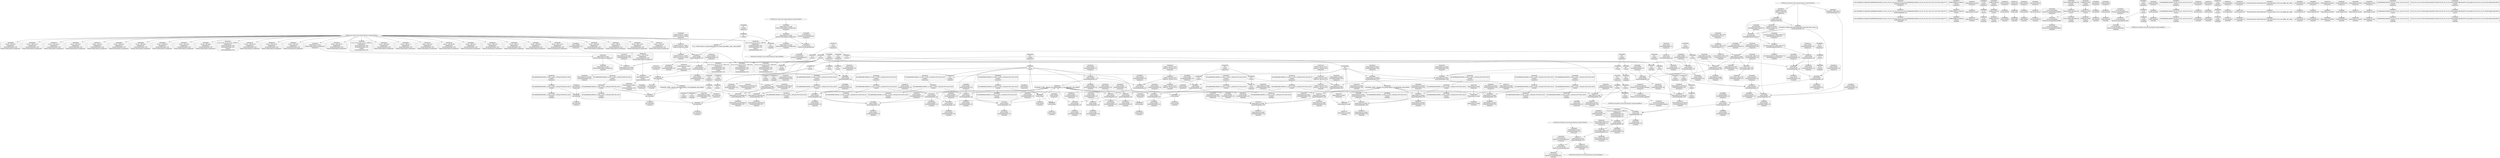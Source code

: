 digraph {
	CE0x4f36990 [shape=record,shape=Mrecord,label="{CE0x4f36990|selinux_kernel_act_as:tmp9|security/selinux/hooks.c,3529}"]
	CE0x4f8f460 [shape=record,shape=Mrecord,label="{CE0x4f8f460|current_sid:tmp22|security/selinux/hooks.c,218|*SummSink*}"]
	CE0x4f67ec0 [shape=record,shape=Mrecord,label="{CE0x4f67ec0|current_sid:tobool|security/selinux/hooks.c,218}"]
	CE0x4f99af0 [shape=record,shape=Mrecord,label="{CE0x4f99af0|COLLAPSED:_GCMRE_current_task_external_global_%struct.task_struct*:_elem_0::|security/selinux/hooks.c,218}"]
	CE0x4f5d970 [shape=record,shape=Mrecord,label="{CE0x4f5d970|current_sid:call|security/selinux/hooks.c,218|*SummSink*}"]
	CE0x4f8b650 [shape=record,shape=Mrecord,label="{CE0x4f8b650|current_sid:tobool1|security/selinux/hooks.c,218}"]
	"CONST[source:0(mediator),value:0(static)][purpose:{operation}][SnkIdx:3]"
	CE0x6eaba40 [shape=record,shape=Mrecord,label="{CE0x6eaba40|i64_1|*Constant*|*SummSource*}"]
	CE0x4f3f670 [shape=record,shape=Mrecord,label="{CE0x4f3f670|current_sid:tmp17|security/selinux/hooks.c,218|*SummSink*}"]
	CE0x4f3ac80 [shape=record,shape=Mrecord,label="{CE0x4f3ac80|i64_3|*Constant*|*SummSource*}"]
	CE0x4f99880 [shape=record,shape=Mrecord,label="{CE0x4f99880|i32_78|*Constant*}"]
	CE0x4f3f600 [shape=record,shape=Mrecord,label="{CE0x4f3f600|current_sid:tmp17|security/selinux/hooks.c,218|*SummSource*}"]
	CE0x4f4dff0 [shape=record,shape=Mrecord,label="{CE0x4f4dff0|selinux_kernel_act_as:tmp11|security/selinux/hooks.c,3534|*SummSource*}"]
	CE0x4f58ce0 [shape=record,shape=Mrecord,label="{CE0x4f58ce0|128:_i8*,_:_CRE_24,28_|*MultipleSource*|security/selinux/hooks.c,3520|Function::selinux_kernel_act_as&Arg::new::}"]
	CE0x4f88f40 [shape=record,shape=Mrecord,label="{CE0x4f88f40|i64_5|*Constant*|*SummSource*}"]
	CE0x4f6abe0 [shape=record,shape=Mrecord,label="{CE0x4f6abe0|current_sid:tmp22|security/selinux/hooks.c,218}"]
	CE0x4f60140 [shape=record,shape=Mrecord,label="{CE0x4f60140|i64*_getelementptr_inbounds_(_11_x_i64_,_11_x_i64_*___llvm_gcov_ctr125,_i64_0,_i64_6)|*Constant*|*SummSink*}"]
	CE0x6eab960 [shape=record,shape=Mrecord,label="{CE0x6eab960|selinux_kernel_act_as:tmp|*SummSink*}"]
	CE0x4f430b0 [shape=record,shape=Mrecord,label="{CE0x4f430b0|selinux_kernel_act_as:tmp7|security/selinux/hooks.c,3528|*SummSource*}"]
	CE0x4f5a1b0 [shape=record,shape=Mrecord,label="{CE0x4f5a1b0|current_sid:tmp16|security/selinux/hooks.c,218}"]
	CE0x65ef310 [shape=record,shape=Mrecord,label="{CE0x65ef310|selinux_kernel_act_as:tmp1|*SummSource*}"]
	CE0x4f4e160 [shape=record,shape=Mrecord,label="{CE0x4f4e160|selinux_kernel_act_as:tmp11|security/selinux/hooks.c,3534|*SummSink*}"]
	CE0x4f418d0 [shape=record,shape=Mrecord,label="{CE0x4f418d0|selinux_kernel_act_as:tmp}"]
	CE0x4f99260 [shape=record,shape=Mrecord,label="{CE0x4f99260|_ret_%struct.task_struct*_%tmp4,_!dbg_!27714|./arch/x86/include/asm/current.h,14|*SummSource*}"]
	CE0x4f50990 [shape=record,shape=Mrecord,label="{CE0x4f50990|128:_i8*,_:_CRE_0,4_|*MultipleSource*|security/selinux/hooks.c,3520|Function::selinux_kernel_act_as&Arg::new::}"]
	CE0x4f68f50 [shape=record,shape=Mrecord,label="{CE0x4f68f50|i64_2|*Constant*}"]
	CE0x4f3eef0 [shape=record,shape=Mrecord,label="{CE0x4f3eef0|128:_i8*,_:_CRE_44,48_|*MultipleSource*|security/selinux/hooks.c,3520|Function::selinux_kernel_act_as&Arg::new::}"]
	CE0x4f52fd0 [shape=record,shape=Mrecord,label="{CE0x4f52fd0|128:_i8*,_:_CRE_112,120_|*MultipleSource*|security/selinux/hooks.c,3520|Function::selinux_kernel_act_as&Arg::new::}"]
	CE0x4f4e5f0 [shape=record,shape=Mrecord,label="{CE0x4f4e5f0|_ret_i32_%call1,_!dbg_!27735|security/selinux/hooks.c,3534|*SummSink*}"]
	CE0x4f302b0 [shape=record,shape=Mrecord,label="{CE0x4f302b0|selinux_kernel_act_as:tmp6|security/selinux/hooks.c,3528|*SummSink*}"]
	CE0x4f3aee0 [shape=record,shape=Mrecord,label="{CE0x4f3aee0|current_sid:tmp4|security/selinux/hooks.c,218}"]
	CE0x4f69a50 [shape=record,shape=Mrecord,label="{CE0x4f69a50|COLLAPSED:_GCMRE___llvm_gcov_ctr98_internal_global_2_x_i64_zeroinitializer:_elem_0:default:}"]
	CE0x4f3cd80 [shape=record,shape=Mrecord,label="{CE0x4f3cd80|128:_i8*,_:_CRE_80,88_|*MultipleSource*|security/selinux/hooks.c,3520|Function::selinux_kernel_act_as&Arg::new::}"]
	CE0x4f54980 [shape=record,shape=Mrecord,label="{CE0x4f54980|_ret_i32_%retval.0,_!dbg_!27728|security/selinux/avc.c,775}"]
	CE0x4f610e0 [shape=record,shape=Mrecord,label="{CE0x4f610e0|i64*_getelementptr_inbounds_(_11_x_i64_,_11_x_i64_*___llvm_gcov_ctr125,_i64_0,_i64_9)|*Constant*|*SummSource*}"]
	CE0x4f88870 [shape=record,shape=Mrecord,label="{CE0x4f88870|current_sid:tmp13|security/selinux/hooks.c,218}"]
	CE0x4f536c0 [shape=record,shape=Mrecord,label="{CE0x4f536c0|selinux_kernel_act_as:sid2|security/selinux/hooks.c,3529|*SummSink*}"]
	CE0x4f5d250 [shape=record,shape=Mrecord,label="{CE0x4f5d250|_call_void_lockdep_rcu_suspicious(i8*_getelementptr_inbounds_(_25_x_i8_,_25_x_i8_*_.str3,_i32_0,_i32_0),_i32_218,_i8*_getelementptr_inbounds_(_45_x_i8_,_45_x_i8_*_.str12,_i32_0,_i32_0))_#10,_!dbg_!27727|security/selinux/hooks.c,218|*SummSource*}"]
	CE0x4f8ff80 [shape=record,shape=Mrecord,label="{CE0x4f8ff80|current_sid:sid|security/selinux/hooks.c,220|*SummSource*}"]
	CE0x4f847b0 [shape=record,shape=Mrecord,label="{CE0x4f847b0|i64*_getelementptr_inbounds_(_2_x_i64_,_2_x_i64_*___llvm_gcov_ctr98,_i64_0,_i64_0)|*Constant*|*SummSource*}"]
	CE0x4f66ab0 [shape=record,shape=Mrecord,label="{CE0x4f66ab0|selinux_kernel_act_as:tmp8|security/selinux/hooks.c,3529}"]
	CE0x4f5d1e0 [shape=record,shape=Mrecord,label="{CE0x4f5d1e0|_call_void_lockdep_rcu_suspicious(i8*_getelementptr_inbounds_(_25_x_i8_,_25_x_i8_*_.str3,_i32_0,_i32_0),_i32_218,_i8*_getelementptr_inbounds_(_45_x_i8_,_45_x_i8_*_.str12,_i32_0,_i32_0))_#10,_!dbg_!27727|security/selinux/hooks.c,218}"]
	CE0x4f8f990 [shape=record,shape=Mrecord,label="{CE0x4f8f990|i32_1|*Constant*}"]
	CE0x4f51350 [shape=record,shape=Mrecord,label="{CE0x4f51350|GLOBAL:__llvm_gcov_ctr276|Global_var:__llvm_gcov_ctr276|*SummSource*}"]
	CE0x4f50d90 [shape=record,shape=Mrecord,label="{CE0x4f50d90|i64*_getelementptr_inbounds_(_5_x_i64_,_5_x_i64_*___llvm_gcov_ctr276,_i64_0,_i64_0)|*Constant*|*SummSource*}"]
	CE0x4f60740 [shape=record,shape=Mrecord,label="{CE0x4f60740|GLOBAL:lockdep_rcu_suspicious|*Constant*|*SummSource*}"]
	CE0x4f4f3c0 [shape=record,shape=Mrecord,label="{CE0x4f4f3c0|selinux_kernel_act_as:entry|*SummSource*}"]
	CE0x4f45480 [shape=record,shape=Mrecord,label="{CE0x4f45480|selinux_kernel_act_as:call1|security/selinux/hooks.c,3524|*SummSink*}"]
	CE0x4f8e780 [shape=record,shape=Mrecord,label="{CE0x4f8e780|i32_218|*Constant*|*SummSink*}"]
	CE0x4f51240 [shape=record,shape=Mrecord,label="{CE0x4f51240|GLOBAL:__llvm_gcov_ctr276|Global_var:__llvm_gcov_ctr276}"]
	CE0x4f90c50 [shape=record,shape=Mrecord,label="{CE0x4f90c50|current_sid:tmp24|security/selinux/hooks.c,220|*SummSource*}"]
	CE0x4f50c40 [shape=record,shape=Mrecord,label="{CE0x4f50c40|selinux_kernel_act_as:tmp2|*LoadInst*|security/selinux/hooks.c,3520|*SummSink*}"]
	CE0x4f3a980 [shape=record,shape=Mrecord,label="{CE0x4f3a980|GLOBAL:current_sid|*Constant*|*SummSource*}"]
	CE0x4f998f0 [shape=record,shape=Mrecord,label="{CE0x4f998f0|i32_78|*Constant*|*SummSink*}"]
	CE0x4f38e50 [shape=record,shape=Mrecord,label="{CE0x4f38e50|current_sid:if.then}"]
	CE0x4f9b3b0 [shape=record,shape=Mrecord,label="{CE0x4f9b3b0|current_sid:tmp21|security/selinux/hooks.c,218|*SummSink*}"]
	CE0x4f88be0 [shape=record,shape=Mrecord,label="{CE0x4f88be0|current_sid:tmp14|security/selinux/hooks.c,218}"]
	CE0x4f5bdc0 [shape=record,shape=Mrecord,label="{CE0x4f5bdc0|i32_1|*Constant*|*SummSink*}"]
	CE0x4f58200 [shape=record,shape=Mrecord,label="{CE0x4f58200|selinux_kernel_act_as:call1|security/selinux/hooks.c,3524}"]
	CE0x4f4d9e0 [shape=record,shape=Mrecord,label="{CE0x4f4d9e0|selinux_kernel_act_as:tmp10|security/selinux/hooks.c,3534|*SummSource*}"]
	CE0x4f83a00 [shape=record,shape=Mrecord,label="{CE0x4f83a00|current_sid:tmp2|*SummSink*}"]
	CE0x4f99a80 [shape=record,shape=Mrecord,label="{CE0x4f99a80|current_sid:cred|security/selinux/hooks.c,218}"]
	CE0x4f5e190 [shape=record,shape=Mrecord,label="{CE0x4f5e190|current_sid:tmp4|security/selinux/hooks.c,218|*SummSink*}"]
	CE0x4f4bd10 [shape=record,shape=Mrecord,label="{CE0x4f4bd10|current_sid:tmp20|security/selinux/hooks.c,218|*SummSource*}"]
	CE0x4fa4a50 [shape=record,shape=Mrecord,label="{CE0x4fa4a50|i64*_getelementptr_inbounds_(_2_x_i64_,_2_x_i64_*___llvm_gcov_ctr98,_i64_0,_i64_1)|*Constant*}"]
	CE0x4f5d2c0 [shape=record,shape=Mrecord,label="{CE0x4f5d2c0|_call_void_lockdep_rcu_suspicious(i8*_getelementptr_inbounds_(_25_x_i8_,_25_x_i8_*_.str3,_i32_0,_i32_0),_i32_218,_i8*_getelementptr_inbounds_(_45_x_i8_,_45_x_i8_*_.str12,_i32_0,_i32_0))_#10,_!dbg_!27727|security/selinux/hooks.c,218|*SummSink*}"]
	"CONST[source:0(mediator),value:2(dynamic)][purpose:{subject}][SrcIdx:5]"
	CE0x4f87170 [shape=record,shape=Mrecord,label="{CE0x4f87170|current_sid:bb|*SummSource*}"]
	CE0x4f3a6e0 [shape=record,shape=Mrecord,label="{CE0x4f3a6e0|selinux_kernel_act_as:call|security/selinux/hooks.c,3521|*SummSource*}"]
	CE0x4f645b0 [shape=record,shape=Mrecord,label="{CE0x4f645b0|current_sid:if.end}"]
	CE0x4f35a00 [shape=record,shape=Mrecord,label="{CE0x4f35a00|i32_5|*Constant*|*SummSink*}"]
	CE0x4f5ad30 [shape=record,shape=Mrecord,label="{CE0x4f5ad30|current_sid:tobool1|security/selinux/hooks.c,218|*SummSink*}"]
	CE0x4f37ab0 [shape=record,shape=Mrecord,label="{CE0x4f37ab0|_call_void_mcount()_#3}"]
	CE0x4f51500 [shape=record,shape=Mrecord,label="{CE0x4f51500|GLOBAL:__llvm_gcov_ctr276|Global_var:__llvm_gcov_ctr276|*SummSink*}"]
	CE0x4f54bf0 [shape=record,shape=Mrecord,label="{CE0x4f54bf0|avc_has_perm:auditdata|Function::avc_has_perm&Arg::auditdata::}"]
	CE0x4f39980 [shape=record,shape=Mrecord,label="{CE0x4f39980|4:_i32,_12:_i32,_16:_i32,_20:_i32,_:_CME_20,24_|*MultipleSource*|security/selinux/hooks.c,3529|security/selinux/hooks.c,3520|*LoadInst*|security/selinux/hooks.c,3520}"]
	CE0x4f60a00 [shape=record,shape=Mrecord,label="{CE0x4f60a00|i32_218|*Constant*|*SummSource*}"]
	CE0x4f5e940 [shape=record,shape=Mrecord,label="{CE0x4f5e940|i64*_getelementptr_inbounds_(_2_x_i64_,_2_x_i64_*___llvm_gcov_ctr98,_i64_0,_i64_0)|*Constant*|*SummSink*}"]
	CE0x4f9fa60 [shape=record,shape=Mrecord,label="{CE0x4f9fa60|i64*_getelementptr_inbounds_(_2_x_i64_,_2_x_i64_*___llvm_gcov_ctr98,_i64_0,_i64_0)|*Constant*}"]
	CE0x4f4cbe0 [shape=record,shape=Mrecord,label="{CE0x4f4cbe0|GLOBAL:get_current|*Constant*|*SummSink*}"]
	CE0x4f40150 [shape=record,shape=Mrecord,label="{CE0x4f40150|%struct.common_audit_data*_null|*Constant*}"]
	CE0x4f4d5e0 [shape=record,shape=Mrecord,label="{CE0x4f4d5e0|i64*_getelementptr_inbounds_(_5_x_i64_,_5_x_i64_*___llvm_gcov_ctr276,_i64_0,_i64_4)|*Constant*|*SummSink*}"]
	CE0x4f57b40 [shape=record,shape=Mrecord,label="{CE0x4f57b40|selinux_kernel_act_as:tmp4|security/selinux/hooks.c,3528|*SummSource*}"]
	CE0x4f83990 [shape=record,shape=Mrecord,label="{CE0x4f83990|current_sid:tmp2|*SummSource*}"]
	CE0x4f3d630 [shape=record,shape=Mrecord,label="{CE0x4f3d630|i64_2|*Constant*}"]
	CE0x4f90ef0 [shape=record,shape=Mrecord,label="{CE0x4f90ef0|get_current:bb|*SummSource*}"]
	CE0x4f42ea0 [shape=record,shape=Mrecord,label="{CE0x4f42ea0|128:_i8*,_:_CRE_4,8_|*MultipleSource*|security/selinux/hooks.c,3520|Function::selinux_kernel_act_as&Arg::new::}"]
	CE0x4f6a7f0 [shape=record,shape=Mrecord,label="{CE0x4f6a7f0|COLLAPSED:_CMRE:_elem_0::|security/selinux/hooks.c,218}"]
	CE0x6cde870 [shape=record,shape=Mrecord,label="{CE0x6cde870|128:_i8*,_:_CRE_152,160_|*MultipleSource*|security/selinux/hooks.c,3520|Function::selinux_kernel_act_as&Arg::new::}"]
	CE0x4f60f10 [shape=record,shape=Mrecord,label="{CE0x4f60f10|i64*_getelementptr_inbounds_(_11_x_i64_,_11_x_i64_*___llvm_gcov_ctr125,_i64_0,_i64_9)|*Constant*}"]
	CE0x4f85c00 [shape=record,shape=Mrecord,label="{CE0x4f85c00|current_sid:tmp16|security/selinux/hooks.c,218|*SummSource*}"]
	CE0x4f358d0 [shape=record,shape=Mrecord,label="{CE0x4f358d0|i32_5|*Constant*|*SummSource*}"]
	CE0x4f83630 [shape=record,shape=Mrecord,label="{CE0x4f83630|current_sid:do.end}"]
	CE0x4f59ea0 [shape=record,shape=Mrecord,label="{CE0x4f59ea0|current_sid:tmp15|security/selinux/hooks.c,218|*SummSink*}"]
	CE0x4f30980 [shape=record,shape=Mrecord,label="{CE0x4f30980|%struct.common_audit_data*_null|*Constant*|*SummSource*}"]
	CE0x4f371c0 [shape=record,shape=Mrecord,label="{CE0x4f371c0|128:_i8*,_:_CRE_16,20_|*MultipleSource*|security/selinux/hooks.c,3520|Function::selinux_kernel_act_as&Arg::new::}"]
	CE0x4f3f080 [shape=record,shape=Mrecord,label="{CE0x4f3f080|128:_i8*,_:_CRE_48,52_|*MultipleSource*|security/selinux/hooks.c,3520|Function::selinux_kernel_act_as&Arg::new::}"]
	CE0x4f4bb90 [shape=record,shape=Mrecord,label="{CE0x4f4bb90|current_sid:tmp20|security/selinux/hooks.c,218}"]
	CE0x4f3f240 [shape=record,shape=Mrecord,label="{CE0x4f3f240|current_sid:tmp17|security/selinux/hooks.c,218}"]
	CE0x4f39610 [shape=record,shape=Mrecord,label="{CE0x4f39610|4:_i32,_12:_i32,_16:_i32,_20:_i32,_:_CME_12,16_|*MultipleSource*|security/selinux/hooks.c,3529|security/selinux/hooks.c,3520|*LoadInst*|security/selinux/hooks.c,3520}"]
	CE0x4f8fe90 [shape=record,shape=Mrecord,label="{CE0x4f8fe90|current_sid:sid|security/selinux/hooks.c,220|*SummSink*}"]
	CE0x6cde6e0 [shape=record,shape=Mrecord,label="{CE0x6cde6e0|128:_i8*,_:_CRE_144,152_|*MultipleSource*|security/selinux/hooks.c,3520|Function::selinux_kernel_act_as&Arg::new::}"]
	CE0x4f3dcd0 [shape=record,shape=Mrecord,label="{CE0x4f3dcd0|i64_0|*Constant*}"]
	CE0x4f64120 [shape=record,shape=Mrecord,label="{CE0x4f64120|current_sid:tmp12|security/selinux/hooks.c,218|*SummSource*}"]
	CE0x4f4f1b0 [shape=record,shape=Mrecord,label="{CE0x4f4f1b0|i16_48|*Constant*|*SummSink*}"]
	CE0x6eab9d0 [shape=record,shape=Mrecord,label="{CE0x6eab9d0|i64_1|*Constant*}"]
	CE0x4f52e70 [shape=record,shape=Mrecord,label="{CE0x4f52e70|128:_i8*,_:_CRE_104,112_|*MultipleSource*|security/selinux/hooks.c,3520|Function::selinux_kernel_act_as&Arg::new::}"]
	CE0x4f57fd0 [shape=record,shape=Mrecord,label="{CE0x4f57fd0|selinux_kernel_act_as:tmp3|security/selinux/hooks.c,3520|*SummSink*}"]
	CE0x4f4cf30 [shape=record,shape=Mrecord,label="{CE0x4f4cf30|selinux_kernel_act_as:sockcreate_sid|security/selinux/hooks.c,3532|*SummSource*}"]
	CE0x4f8a8d0 [shape=record,shape=Mrecord,label="{CE0x4f8a8d0|current_sid:tmp8|security/selinux/hooks.c,218|*SummSource*}"]
	CE0x4f4c690 [shape=record,shape=Mrecord,label="{CE0x4f4c690|current_sid:call4|security/selinux/hooks.c,218|*SummSink*}"]
	CE0x4f6a600 [shape=record,shape=Mrecord,label="{CE0x4f6a600|current_sid:security|security/selinux/hooks.c,218|*SummSource*}"]
	CE0x4f8c8b0 [shape=record,shape=Mrecord,label="{CE0x4f8c8b0|i64_4|*Constant*|*SummSource*}"]
	CE0x4f5b430 [shape=record,shape=Mrecord,label="{CE0x4f5b430|current_sid:tmp11|security/selinux/hooks.c,218|*SummSource*}"]
	CE0x4f643d0 [shape=record,shape=Mrecord,label="{CE0x4f643d0|i64*_getelementptr_inbounds_(_11_x_i64_,_11_x_i64_*___llvm_gcov_ctr125,_i64_0,_i64_6)|*Constant*}"]
	CE0x4f9b520 [shape=record,shape=Mrecord,label="{CE0x4f9b520|current_sid:security|security/selinux/hooks.c,218}"]
	CE0x4f340f0 [shape=record,shape=Mrecord,label="{CE0x4f340f0|selinux_kernel_act_as:keycreate_sid|security/selinux/hooks.c,3531|*SummSource*}"]
	CE0x4f4bab0 [shape=record,shape=Mrecord,label="{CE0x4f4bab0|i64*_getelementptr_inbounds_(_11_x_i64_,_11_x_i64_*___llvm_gcov_ctr125,_i64_0,_i64_10)|*Constant*|*SummSink*}"]
	CE0x4f83560 [shape=record,shape=Mrecord,label="{CE0x4f83560|current_sid:do.body|*SummSink*}"]
	CE0x4f315b0 [shape=record,shape=Mrecord,label="{CE0x4f315b0|i64*_getelementptr_inbounds_(_5_x_i64_,_5_x_i64_*___llvm_gcov_ctr276,_i64_0,_i64_0)|*Constant*|*SummSink*}"]
	CE0x4f90520 [shape=record,shape=Mrecord,label="{CE0x4f90520|get_current:bb}"]
	CE0x4f89700 [shape=record,shape=Mrecord,label="{CE0x4f89700|current_sid:tmp8|security/selinux/hooks.c,218}"]
	CE0x4f60b70 [shape=record,shape=Mrecord,label="{CE0x4f60b70|i8*_getelementptr_inbounds_(_45_x_i8_,_45_x_i8_*_.str12,_i32_0,_i32_0)|*Constant*|*SummSource*}"]
	CE0x4f991d0 [shape=record,shape=Mrecord,label="{CE0x4f991d0|get_current:entry|*SummSink*}"]
	CE0x4f35860 [shape=record,shape=Mrecord,label="{CE0x4f35860|i32_5|*Constant*}"]
	CE0x4f30740 [shape=record,shape=Mrecord,label="{CE0x4f30740|avc_has_perm:requested|Function::avc_has_perm&Arg::requested::|*SummSource*}"]
	CE0x4f82fb0 [shape=record,shape=Mrecord,label="{CE0x4f82fb0|current_sid:tmp5|security/selinux/hooks.c,218|*SummSource*}"]
	"CONST[source:2(external),value:2(dynamic)][purpose:{subject}][SrcIdx:3]"
	"CONST[source:0(mediator),value:2(dynamic)][purpose:{object}][SnkIdx:1]"
	CE0x4f4dee0 [shape=record,shape=Mrecord,label="{CE0x4f4dee0|selinux_kernel_act_as:tmp11|security/selinux/hooks.c,3534}"]
	CE0x4f58610 [shape=record,shape=Mrecord,label="{CE0x4f58610|selinux_kernel_act_as:tmp2|*LoadInst*|security/selinux/hooks.c,3520}"]
	CE0x4f3dbc0 [shape=record,shape=Mrecord,label="{CE0x4f3dbc0|i64_2|*Constant*|*SummSink*}"]
	CE0x4f43cc0 [shape=record,shape=Mrecord,label="{CE0x4f43cc0|current_sid:entry|*SummSource*}"]
	CE0x4f65b00 [shape=record,shape=Mrecord,label="{CE0x4f65b00|i32_3|*Constant*|*SummSink*}"]
	CE0x4f99bf0 [shape=record,shape=Mrecord,label="{CE0x4f99bf0|current_sid:cred|security/selinux/hooks.c,218|*SummSource*}"]
	CE0x4f5fee0 [shape=record,shape=Mrecord,label="{CE0x4f5fee0|i64*_getelementptr_inbounds_(_11_x_i64_,_11_x_i64_*___llvm_gcov_ctr125,_i64_0,_i64_6)|*Constant*|*SummSource*}"]
	CE0x4f37cf0 [shape=record,shape=Mrecord,label="{CE0x4f37cf0|i1_true|*Constant*|*SummSink*}"]
	CE0x4f695e0 [shape=record,shape=Mrecord,label="{CE0x4f695e0|current_sid:do.body}"]
	CE0x4f8b1a0 [shape=record,shape=Mrecord,label="{CE0x4f8b1a0|current_sid:tmp|*SummSource*}"]
	CE0x4f4b750 [shape=record,shape=Mrecord,label="{CE0x4f4b750|current_sid:tmp19|security/selinux/hooks.c,218|*SummSource*}"]
	CE0x4f86150 [shape=record,shape=Mrecord,label="{CE0x4f86150|current_sid:if.then|*SummSource*}"]
	CE0x4f5ce00 [shape=record,shape=Mrecord,label="{CE0x4f5ce00|i8_1|*Constant*|*SummSink*}"]
	CE0x4f6a410 [shape=record,shape=Mrecord,label="{CE0x4f6a410|current_sid:if.end|*SummSink*}"]
	CE0x4f53870 [shape=record,shape=Mrecord,label="{CE0x4f53870|i32_3|*Constant*}"]
	CE0x4f8b0c0 [shape=record,shape=Mrecord,label="{CE0x4f8b0c0|current_sid:tmp}"]
	CE0x4f99510 [shape=record,shape=Mrecord,label="{CE0x4f99510|_ret_%struct.task_struct*_%tmp4,_!dbg_!27714|./arch/x86/include/asm/current.h,14|*SummSink*}"]
	CE0x4fa4ba0 [shape=record,shape=Mrecord,label="{CE0x4fa4ba0|get_current:tmp}"]
	CE0x4f56350 [shape=record,shape=Mrecord,label="{CE0x4f56350|selinux_kernel_act_as:security|security/selinux/hooks.c,3520}"]
	CE0x4f38b80 [shape=record,shape=Mrecord,label="{CE0x4f38b80|get_current:tmp4|./arch/x86/include/asm/current.h,14|*SummSource*}"]
	CE0x4f4cec0 [shape=record,shape=Mrecord,label="{CE0x4f4cec0|selinux_kernel_act_as:sockcreate_sid|security/selinux/hooks.c,3532}"]
	CE0x4f50340 [shape=record,shape=Mrecord,label="{CE0x4f50340|i32_22|*Constant*|*SummSink*}"]
	CE0x4f447c0 [shape=record,shape=Mrecord,label="{CE0x4f447c0|avc_has_perm:entry|*SummSource*}"]
	CE0x4f8b130 [shape=record,shape=Mrecord,label="{CE0x4f8b130|COLLAPSED:_GCMRE___llvm_gcov_ctr125_internal_global_11_x_i64_zeroinitializer:_elem_0:default:}"]
	CE0x4f3a750 [shape=record,shape=Mrecord,label="{CE0x4f3a750|selinux_kernel_act_as:call|security/selinux/hooks.c,3521|*SummSink*}"]
	CE0x4f888e0 [shape=record,shape=Mrecord,label="{CE0x4f888e0|current_sid:tmp13|security/selinux/hooks.c,218|*SummSource*}"]
	CE0x4f50270 [shape=record,shape=Mrecord,label="{CE0x4f50270|i32_22|*Constant*|*SummSource*}"]
	CE0x4f8afb0 [shape=record,shape=Mrecord,label="{CE0x4f8afb0|i64*_getelementptr_inbounds_(_11_x_i64_,_11_x_i64_*___llvm_gcov_ctr125,_i64_0,_i64_0)|*Constant*|*SummSink*}"]
	CE0x4f42300 [shape=record,shape=Mrecord,label="{CE0x4f42300|selinux_kernel_act_as:entry}"]
	CE0x4f5b6f0 [shape=record,shape=Mrecord,label="{CE0x4f5b6f0|current_sid:tmp12|security/selinux/hooks.c,218}"]
	CE0x4f43dc0 [shape=record,shape=Mrecord,label="{CE0x4f43dc0|current_sid:entry|*SummSink*}"]
	CE0x4f66b90 [shape=record,shape=Mrecord,label="{CE0x4f66b90|selinux_kernel_act_as:tmp8|security/selinux/hooks.c,3529|*SummSink*}"]
	CE0x4f50730 [shape=record,shape=Mrecord,label="{CE0x4f50730|_call_void_mcount()_#3|*SummSource*}"]
	CE0x4f88ed0 [shape=record,shape=Mrecord,label="{CE0x4f88ed0|i64_5|*Constant*}"]
	CE0x4f8fd30 [shape=record,shape=Mrecord,label="{CE0x4f8fd30|current_sid:sid|security/selinux/hooks.c,220}"]
	CE0x4f44010 [shape=record,shape=Mrecord,label="{CE0x4f44010|_ret_i32_%tmp24,_!dbg_!27742|security/selinux/hooks.c,220|*SummSource*}"]
	CE0x4f9a180 [shape=record,shape=Mrecord,label="{CE0x4f9a180|current_sid:tmp21|security/selinux/hooks.c,218|*SummSource*}"]
	CE0x4f53260 [shape=record,shape=Mrecord,label="{CE0x4f53260|selinux_kernel_act_as:tmp9|security/selinux/hooks.c,3529|*SummSink*}"]
	CE0x4f90290 [shape=record,shape=Mrecord,label="{CE0x4f90290|0:_i32,_4:_i32,_8:_i32,_12:_i32,_:_CMRE_4,8_|*MultipleSource*|security/selinux/hooks.c,218|security/selinux/hooks.c,218|security/selinux/hooks.c,220}"]
	CE0x4f55860 [shape=record,shape=Mrecord,label="{CE0x4f55860|avc_has_perm:ssid|Function::avc_has_perm&Arg::ssid::}"]
	CE0x4f4cd70 [shape=record,shape=Mrecord,label="{CE0x4f4cd70|get_current:entry}"]
	CE0x4f535b0 [shape=record,shape=Mrecord,label="{CE0x4f535b0|selinux_kernel_act_as:sid2|security/selinux/hooks.c,3529|*SummSource*}"]
	CE0x4f51760 [shape=record,shape=Mrecord,label="{CE0x4f51760|i64_0|*Constant*|*SummSink*}"]
	CE0x4fbdd80 [shape=record,shape=Mrecord,label="{CE0x4fbdd80|get_current:tmp2|*SummSource*}"]
	CE0x4f8ee70 [shape=record,shape=Mrecord,label="{CE0x4f8ee70|%struct.task_struct*_(%struct.task_struct**)*_asm_movq_%gs:$_1:P_,$0_,_r,im,_dirflag_,_fpsr_,_flags_}"]
	CE0x4f546d0 [shape=record,shape=Mrecord,label="{CE0x4f546d0|%struct.common_audit_data*_null|*Constant*|*SummSink*}"]
	CE0x4f5e420 [shape=record,shape=Mrecord,label="{CE0x4f5e420|GLOBAL:__llvm_gcov_ctr125|Global_var:__llvm_gcov_ctr125}"]
	CE0x4f687c0 [shape=record,shape=Mrecord,label="{CE0x4f687c0|_call_void_mcount()_#3|*SummSink*}"]
	CE0x4f67b20 [shape=record,shape=Mrecord,label="{CE0x4f67b20|current_sid:land.lhs.true2|*SummSink*}"]
	CE0x4f84f50 [shape=record,shape=Mrecord,label="{CE0x4f84f50|get_current:tmp|*SummSink*}"]
	CE0x4f42940 [shape=record,shape=Mrecord,label="{CE0x4f42940|selinux_kernel_act_as:cmp|security/selinux/hooks.c,3528|*SummSource*}"]
	CE0x4f58df0 [shape=record,shape=Mrecord,label="{CE0x4f58df0|128:_i8*,_:_CRE_28,32_|*MultipleSource*|security/selinux/hooks.c,3520|Function::selinux_kernel_act_as&Arg::new::}"]
	CE0x4f37070 [shape=record,shape=Mrecord,label="{CE0x4f37070|128:_i8*,_:_CRE_8,16_|*MultipleSource*|security/selinux/hooks.c,3520|Function::selinux_kernel_act_as&Arg::new::}"]
	CE0x4f630e0 [shape=record,shape=Mrecord,label="{CE0x4f630e0|current_sid:tmp6|security/selinux/hooks.c,218}"]
	CE0x4f4b2d0 [shape=record,shape=Mrecord,label="{CE0x4f4b2d0|current_sid:tmp19|security/selinux/hooks.c,218}"]
	CE0x4f82e00 [shape=record,shape=Mrecord,label="{CE0x4f82e00|GLOBAL:__llvm_gcov_ctr125|Global_var:__llvm_gcov_ctr125|*SummSink*}"]
	CE0x4f87f40 [shape=record,shape=Mrecord,label="{CE0x4f87f40|i64*_getelementptr_inbounds_(_11_x_i64_,_11_x_i64_*___llvm_gcov_ctr125,_i64_0,_i64_1)|*Constant*|*SummSource*}"]
	CE0x4f8c9e0 [shape=record,shape=Mrecord,label="{CE0x4f8c9e0|i64_4|*Constant*|*SummSink*}"]
	CE0x4f4f330 [shape=record,shape=Mrecord,label="{CE0x4f4f330|selinux_kernel_act_as:if.then}"]
	CE0x4f60860 [shape=record,shape=Mrecord,label="{CE0x4f60860|i32_218|*Constant*}"]
	CE0x4f516f0 [shape=record,shape=Mrecord,label="{CE0x4f516f0|i64_0|*Constant*|*SummSource*}"]
	CE0x4f668c0 [shape=record,shape=Mrecord,label="{CE0x4f668c0|selinux_kernel_act_as:keycreate_sid|security/selinux/hooks.c,3531}"]
	CE0x4f89010 [shape=record,shape=Mrecord,label="{CE0x4f89010|i64_5|*Constant*|*SummSink*}"]
	"CONST[source:0(mediator),value:2(dynamic)][purpose:{object}][SnkIdx:2]"
	CE0x4f5da80 [shape=record,shape=Mrecord,label="{CE0x4f5da80|i32_0|*Constant*}"]
	CE0x4f50bd0 [shape=record,shape=Mrecord,label="{CE0x4f50bd0|selinux_kernel_act_as:tmp3|security/selinux/hooks.c,3520}"]
	CE0x4f66580 [shape=record,shape=Mrecord,label="{CE0x4f66580|selinux_kernel_act_as:keycreate_sid|security/selinux/hooks.c,3531|*SummSink*}"]
	CE0x4f69d00 [shape=record,shape=Mrecord,label="{CE0x4f69d00|current_sid:land.lhs.true|*SummSink*}"]
	CE0x6315190 [shape=record,shape=Mrecord,label="{CE0x6315190|_call_void_mcount()_#3}"]
	CE0x4f5b590 [shape=record,shape=Mrecord,label="{CE0x4f5b590|current_sid:tmp11|security/selinux/hooks.c,218|*SummSink*}"]
	CE0x4f53e80 [shape=record,shape=Mrecord,label="{CE0x4f53e80|4:_i32,_12:_i32,_16:_i32,_20:_i32,_:_CME_4,8_|*MultipleSource*|security/selinux/hooks.c,3529|security/selinux/hooks.c,3520|*LoadInst*|security/selinux/hooks.c,3520}"]
	CE0x4f41f00 [shape=record,shape=Mrecord,label="{CE0x4f41f00|get_current:tmp1|*SummSink*}"]
	CE0x4f411a0 [shape=record,shape=Mrecord,label="{CE0x4f411a0|selinux_kernel_act_as:if.end}"]
	CE0x4f55a90 [shape=record,shape=Mrecord,label="{CE0x4f55a90|avc_has_perm:ssid|Function::avc_has_perm&Arg::ssid::|*SummSource*}"]
	CE0x4f694a0 [shape=record,shape=Mrecord,label="{CE0x4f694a0|current_sid:bb|*SummSink*}"]
	CE0x4fbddf0 [shape=record,shape=Mrecord,label="{CE0x4fbddf0|get_current:tmp2|*SummSink*}"]
	CE0x4f40ce0 [shape=record,shape=Mrecord,label="{CE0x4f40ce0|selinux_kernel_act_as:secid|Function::selinux_kernel_act_as&Arg::secid::|*SummSink*}"]
	"CONST[source:0(mediator),value:2(dynamic)][purpose:{subject}][SnkIdx:0]"
	CE0x4f84890 [shape=record,shape=Mrecord,label="{CE0x4f84890|current_sid:tmp1|*SummSource*}"]
	CE0x4f40860 [shape=record,shape=Mrecord,label="{CE0x4f40860|128:_i8*,_:_CRE_36,40_|*MultipleSource*|security/selinux/hooks.c,3520|Function::selinux_kernel_act_as&Arg::new::}"]
	CE0x4fbe710 [shape=record,shape=Mrecord,label="{CE0x4fbe710|_call_void_mcount()_#3|*SummSink*}"]
	CE0x4f66400 [shape=record,shape=Mrecord,label="{CE0x4f66400|i32_4|*Constant*|*SummSink*}"]
	CE0x4f44080 [shape=record,shape=Mrecord,label="{CE0x4f44080|_ret_i32_%tmp24,_!dbg_!27742|security/selinux/hooks.c,220|*SummSink*}"]
	CE0x4f9b2c0 [shape=record,shape=Mrecord,label="{CE0x4f9b2c0|i32_22|*Constant*}"]
	CE0x4f69730 [shape=record,shape=Mrecord,label="{CE0x4f69730|get_current:tmp1|*SummSource*}"]
	CE0x4f32890 [shape=record,shape=Mrecord,label="{CE0x4f32890|i32_0|*Constant*}"]
	CE0x4f63b60 [shape=record,shape=Mrecord,label="{CE0x4f63b60|GLOBAL:current_sid.__warned|Global_var:current_sid.__warned|*SummSource*}"]
	CE0x4f42760 [shape=record,shape=Mrecord,label="{CE0x4f42760|_ret_i32_%retval.0,_!dbg_!27728|security/selinux/avc.c,775|*SummSink*}"]
	CE0x4f3ed90 [shape=record,shape=Mrecord,label="{CE0x4f3ed90|128:_i8*,_:_CRE_40,44_|*MultipleSource*|security/selinux/hooks.c,3520|Function::selinux_kernel_act_as&Arg::new::}"]
	CE0x4f3c4c0 [shape=record,shape=Mrecord,label="{CE0x4f3c4c0|selinux_kernel_act_as:bb}"]
	CE0x4f85640 [shape=record,shape=Mrecord,label="{CE0x4f85640|i8*_getelementptr_inbounds_(_25_x_i8_,_25_x_i8_*_.str3,_i32_0,_i32_0)|*Constant*|*SummSink*}"]
	CE0x4f62cd0 [shape=record,shape=Mrecord,label="{CE0x4f62cd0|get_current:tmp3}"]
	CE0x4f55c00 [shape=record,shape=Mrecord,label="{CE0x4f55c00|selinux_kernel_act_as:if.then|*SummSource*}"]
	CE0x4f55c90 [shape=record,shape=Mrecord,label="{CE0x4f55c90|selinux_kernel_act_as:entry|*SummSink*}"]
	CE0x4f4d970 [shape=record,shape=Mrecord,label="{CE0x4f4d970|selinux_kernel_act_as:tmp10|security/selinux/hooks.c,3534}"]
	CE0x4f66260 [shape=record,shape=Mrecord,label="{CE0x4f66260|i32_4|*Constant*}"]
	CE0x4f35ce0 [shape=record,shape=Mrecord,label="{CE0x4f35ce0|selinux_kernel_act_as:tmp5|security/selinux/hooks.c,3528}"]
	CE0x4f855b0 [shape=record,shape=Mrecord,label="{CE0x4f855b0|i8*_getelementptr_inbounds_(_25_x_i8_,_25_x_i8_*_.str3,_i32_0,_i32_0)|*Constant*|*SummSource*}"]
	CE0x4f6a940 [shape=record,shape=Mrecord,label="{CE0x4f6a940|current_sid:security|security/selinux/hooks.c,218|*SummSink*}"]
	CE0x4f68d50 [shape=record,shape=Mrecord,label="{CE0x4f68d50|current_sid:tobool|security/selinux/hooks.c,218|*SummSource*}"]
	CE0x4f84510 [shape=record,shape=Mrecord,label="{CE0x4f84510|get_current:tmp2}"]
	CE0x4f35e90 [shape=record,shape=Mrecord,label="{CE0x4f35e90|selinux_kernel_act_as:tmp5|security/selinux/hooks.c,3528|*SummSource*}"]
	CE0x4f40290 [shape=record,shape=Mrecord,label="{CE0x4f40290|selinux_kernel_act_as:tmp5|security/selinux/hooks.c,3528|*SummSink*}"]
	CE0x4f88e60 [shape=record,shape=Mrecord,label="{CE0x4f88e60|current_sid:tmp10|security/selinux/hooks.c,218}"]
	CE0x4f373c0 [shape=record,shape=Mrecord,label="{CE0x4f373c0|current_sid:call|security/selinux/hooks.c,218}"]
	CE0x4f99cc0 [shape=record,shape=Mrecord,label="{CE0x4f99cc0|current_sid:cred|security/selinux/hooks.c,218|*SummSink*}"]
	CE0x4f3d090 [shape=record,shape=Mrecord,label="{CE0x4f3d090|128:_i8*,_:_CRE_96,104_|*MultipleSource*|security/selinux/hooks.c,3520|Function::selinux_kernel_act_as&Arg::new::}"]
	CE0x4f5c3a0 [shape=record,shape=Mrecord,label="{CE0x4f5c3a0|selinux_kernel_act_as:call1|security/selinux/hooks.c,3524|*SummSource*}"]
	CE0x4f62aa0 [shape=record,shape=Mrecord,label="{CE0x4f62aa0|i1_true|*Constant*}"]
	CE0x4f5d6e0 [shape=record,shape=Mrecord,label="{CE0x4f5d6e0|get_current:tmp1}"]
	CE0x4f99960 [shape=record,shape=Mrecord,label="{CE0x4f99960|i32_78|*Constant*|*SummSource*}"]
	CE0x4f51870 [shape=record,shape=Mrecord,label="{CE0x4f51870|selinux_kernel_act_as:tmp6|security/selinux/hooks.c,3528}"]
	CE0x4f39810 [shape=record,shape=Mrecord,label="{CE0x4f39810|4:_i32,_12:_i32,_16:_i32,_20:_i32,_:_CME_16,20_|*MultipleSource*|security/selinux/hooks.c,3529|security/selinux/hooks.c,3520|*LoadInst*|security/selinux/hooks.c,3520}"]
	CE0x4f99470 [shape=record,shape=Mrecord,label="{CE0x4f99470|_ret_%struct.task_struct*_%tmp4,_!dbg_!27714|./arch/x86/include/asm/current.h,14}"]
	CE0x4f41940 [shape=record,shape=Mrecord,label="{CE0x4f41940|COLLAPSED:_GCMRE___llvm_gcov_ctr276_internal_global_5_x_i64_zeroinitializer:_elem_0:default:}"]
	CE0x4f686c0 [shape=record,shape=Mrecord,label="{CE0x4f686c0|_call_void_mcount()_#3|*SummSource*}"]
	CE0x6eabab0 [shape=record,shape=Mrecord,label="{CE0x6eabab0|i64_1|*Constant*|*SummSink*}"]
	CE0x4f662d0 [shape=record,shape=Mrecord,label="{CE0x4f662d0|i32_4|*Constant*|*SummSource*}"]
	CE0x4f85d80 [shape=record,shape=Mrecord,label="{CE0x4f85d80|current_sid:tmp16|security/selinux/hooks.c,218|*SummSink*}"]
	CE0x4f5e9b0 [shape=record,shape=Mrecord,label="{CE0x4f5e9b0|current_sid:do.end|*SummSource*}"]
	CE0x4f858e0 [shape=record,shape=Mrecord,label="{CE0x4f858e0|GLOBAL:lockdep_rcu_suspicious|*Constant*|*SummSink*}"]
	CE0x4f8f1f0 [shape=record,shape=Mrecord,label="{CE0x4f8f1f0|current_sid:tmp22|security/selinux/hooks.c,218|*SummSource*}"]
	CE0x4f8edb0 [shape=record,shape=Mrecord,label="{CE0x4f8edb0|get_current:tmp4|./arch/x86/include/asm/current.h,14|*SummSink*}"]
	CE0x4f57c10 [shape=record,shape=Mrecord,label="{CE0x4f57c10|selinux_kernel_act_as:tmp4|security/selinux/hooks.c,3528|*SummSink*}"]
	CE0x4f3f1d0 [shape=record,shape=Mrecord,label="{CE0x4f3f1d0|i64*_getelementptr_inbounds_(_11_x_i64_,_11_x_i64_*___llvm_gcov_ctr125,_i64_0,_i64_9)|*Constant*|*SummSink*}"]
	CE0x4f4b1a0 [shape=record,shape=Mrecord,label="{CE0x4f4b1a0|current_sid:tmp18|security/selinux/hooks.c,218|*SummSink*}"]
	CE0x4f5eb70 [shape=record,shape=Mrecord,label="{CE0x4f5eb70|i64*_getelementptr_inbounds_(_11_x_i64_,_11_x_i64_*___llvm_gcov_ctr125,_i64_0,_i64_0)|*Constant*}"]
	CE0x4f35b80 [shape=record,shape=Mrecord,label="{CE0x4f35b80|selinux_kernel_act_as:sockcreate_sid|security/selinux/hooks.c,3532|*SummSink*}"]
	CE0x4f8c100 [shape=record,shape=Mrecord,label="{CE0x4f8c100|current_sid:tmp11|security/selinux/hooks.c,218}"]
	CE0x4f8a710 [shape=record,shape=Mrecord,label="{CE0x4f8a710|0:_i8,_:_GCMR_current_sid.__warned_internal_global_i8_0,_section_.data.unlikely_,_align_1:_elem_0:default:}"]
	CE0x4f4d290 [shape=record,shape=Mrecord,label="{CE0x4f4d290|i64*_getelementptr_inbounds_(_5_x_i64_,_5_x_i64_*___llvm_gcov_ctr276,_i64_0,_i64_4)|*Constant*}"]
	CE0x4f401c0 [shape=record,shape=Mrecord,label="{CE0x4f401c0|avc_has_perm:requested|Function::avc_has_perm&Arg::requested::}"]
	CE0x4f431c0 [shape=record,shape=Mrecord,label="{CE0x4f431c0|selinux_kernel_act_as:tmp7|security/selinux/hooks.c,3528|*SummSink*}"]
	CE0x4f5ac00 [shape=record,shape=Mrecord,label="{CE0x4f5ac00|current_sid:tobool1|security/selinux/hooks.c,218|*SummSource*}"]
	CE0x4f4b620 [shape=record,shape=Mrecord,label="{CE0x4f4b620|i64*_getelementptr_inbounds_(_11_x_i64_,_11_x_i64_*___llvm_gcov_ctr125,_i64_0,_i64_10)|*Constant*}"]
	CE0x4f627f0 [shape=record,shape=Mrecord,label="{CE0x4f627f0|current_sid:tmp14|security/selinux/hooks.c,218|*SummSource*}"]
	CE0x4f59630 [shape=record,shape=Mrecord,label="{CE0x4f59630|selinux_kernel_act_as:bb|*SummSource*}"]
	CE0x4f38000 [shape=record,shape=Mrecord,label="{CE0x4f38000|i64*_getelementptr_inbounds_(_11_x_i64_,_11_x_i64_*___llvm_gcov_ctr125,_i64_0,_i64_8)|*Constant*}"]
	CE0x4f3ddf0 [shape=record,shape=Mrecord,label="{CE0x4f3ddf0|selinux_kernel_act_as:tmp4|security/selinux/hooks.c,3528}"]
	CE0x4f58570 [shape=record,shape=Mrecord,label="{CE0x4f58570|i32_0|*Constant*|*SummSink*}"]
	CE0x4f85360 [shape=record,shape=Mrecord,label="{CE0x4f85360|i8*_getelementptr_inbounds_(_25_x_i8_,_25_x_i8_*_.str3,_i32_0,_i32_0)|*Constant*}"]
	CE0x4f40720 [shape=record,shape=Mrecord,label="{CE0x4f40720|128:_i8*,_:_CRE_32,36_|*MultipleSource*|security/selinux/hooks.c,3520|Function::selinux_kernel_act_as&Arg::new::}"]
	CE0x4f3ad60 [shape=record,shape=Mrecord,label="{CE0x4f3ad60|i64_0|*Constant*}"]
	CE0x4f3cf00 [shape=record,shape=Mrecord,label="{CE0x4f3cf00|128:_i8*,_:_CRE_88,89_|*MultipleSource*|security/selinux/hooks.c,3520|Function::selinux_kernel_act_as&Arg::new::}"]
	CE0x4f8be70 [shape=record,shape=Mrecord,label="{CE0x4f8be70|current_sid:tmp10|security/selinux/hooks.c,218|*SummSource*}"]
	CE0x4f4ba00 [shape=record,shape=Mrecord,label="{CE0x4f4ba00|i64*_getelementptr_inbounds_(_11_x_i64_,_11_x_i64_*___llvm_gcov_ctr125,_i64_0,_i64_10)|*Constant*|*SummSource*}"]
	CE0x4f5d670 [shape=record,shape=Mrecord,label="{CE0x4f5d670|i64_1|*Constant*}"]
	CE0x4f40ff0 [shape=record,shape=Mrecord,label="{CE0x4f40ff0|avc_has_perm:tsid|Function::avc_has_perm&Arg::tsid::|*SummSource*}"]
	CE0x4f4c7c0 [shape=record,shape=Mrecord,label="{CE0x4f4c7c0|GLOBAL:get_current|*Constant*}"]
	CE0x4f5ea80 [shape=record,shape=Mrecord,label="{CE0x4f5ea80|current_sid:do.end|*SummSink*}"]
	CE0x4f42060 [shape=record,shape=Mrecord,label="{CE0x4f42060|i64*_getelementptr_inbounds_(_5_x_i64_,_5_x_i64_*___llvm_gcov_ctr276,_i64_0,_i64_0)|*Constant*}"]
	CE0x4f32900 [shape=record,shape=Mrecord,label="{CE0x4f32900|selinux_kernel_act_as:new|Function::selinux_kernel_act_as&Arg::new::}"]
	CE0x4f55710 [shape=record,shape=Mrecord,label="{CE0x4f55710|avc_has_perm:entry|*SummSink*}"]
	CE0x4f58f30 [shape=record,shape=Mrecord,label="{CE0x4f58f30|i32_(i32,_i32,_i16,_i32,_%struct.common_audit_data*)*_bitcast_(i32_(i32,_i32,_i16,_i32,_%struct.common_audit_data.495*)*_avc_has_perm_to_i32_(i32,_i32,_i16,_i32,_%struct.common_audit_data*)*)|*Constant*}"]
	CE0x4f5b9c0 [shape=record,shape=Mrecord,label="{CE0x4f5b9c0|avc_has_perm:tclass|Function::avc_has_perm&Arg::tclass::|*SummSource*}"]
	CE0x4f87060 [shape=record,shape=Mrecord,label="{CE0x4f87060|current_sid:bb}"]
	CE0x4f68570 [shape=record,shape=Mrecord,label="{CE0x4f68570|_call_void_mcount()_#3}"]
	CE0x4f43e30 [shape=record,shape=Mrecord,label="{CE0x4f43e30|_ret_i32_%tmp24,_!dbg_!27742|security/selinux/hooks.c,220}"]
	CE0x4f43bc0 [shape=record,shape=Mrecord,label="{CE0x4f43bc0|current_sid:entry}"]
	CE0x4f5c600 [shape=record,shape=Mrecord,label="{CE0x4f5c600|current_sid:tmp7|security/selinux/hooks.c,218|*SummSource*}"]
	CE0x4f90d40 [shape=record,shape=Mrecord,label="{CE0x4f90d40|current_sid:tmp24|security/selinux/hooks.c,220|*SummSink*}"]
	CE0x4f478e0 [shape=record,shape=Mrecord,label="{CE0x4f478e0|current_sid:tmp9|security/selinux/hooks.c,218|*SummSink*}"]
	CE0x4f4e470 [shape=record,shape=Mrecord,label="{CE0x4f4e470|_ret_i32_%call1,_!dbg_!27735|security/selinux/hooks.c,3534}"]
	CE0x4f59dc0 [shape=record,shape=Mrecord,label="{CE0x4f59dc0|current_sid:tmp15|security/selinux/hooks.c,218}"]
	CE0x6446ee0 [shape=record,shape=Mrecord,label="{CE0x6446ee0|selinux_kernel_act_as:if.then|*SummSink*}"]
	CE0x4f53d70 [shape=record,shape=Mrecord,label="{CE0x4f53d70|4:_i32,_12:_i32,_16:_i32,_20:_i32,_:_CME_0,4_|*MultipleSource*|security/selinux/hooks.c,3529|security/selinux/hooks.c,3520|*LoadInst*|security/selinux/hooks.c,3520}"]
	CE0x4f43330 [shape=record,shape=Mrecord,label="{CE0x4f43330|i64*_getelementptr_inbounds_(_5_x_i64_,_5_x_i64_*___llvm_gcov_ctr276,_i64_0,_i64_3)|*Constant*}"]
	CE0x4f41320 [shape=record,shape=Mrecord,label="{CE0x4f41320|128:_i8*,_:_CRE_120,128_|*MultipleSource*|security/selinux/hooks.c,3520|Function::selinux_kernel_act_as&Arg::new::}"]
	CE0x4f8a0c0 [shape=record,shape=Mrecord,label="{CE0x4f8a0c0|i64_1|*Constant*}"]
	CE0x4f65ef0 [shape=record,shape=Mrecord,label="{CE0x4f65ef0|selinux_kernel_act_as:create_sid|security/selinux/hooks.c,3530|*SummSource*}"]
	CE0x4f41ae0 [shape=record,shape=Mrecord,label="{CE0x4f41ae0|i64*_getelementptr_inbounds_(_2_x_i64_,_2_x_i64_*___llvm_gcov_ctr98,_i64_0,_i64_1)|*Constant*|*SummSource*}"]
	CE0x4f3aac0 [shape=record,shape=Mrecord,label="{CE0x4f3aac0|GLOBAL:current_sid|*Constant*|*SummSink*}"]
	CE0x4f41640 [shape=record,shape=Mrecord,label="{CE0x4f41640|128:_i8*,_:_CRE_136,144_|*MultipleSource*|security/selinux/hooks.c,3520|Function::selinux_kernel_act_as&Arg::new::}"]
	CE0x4f8ae30 [shape=record,shape=Mrecord,label="{CE0x4f8ae30|i64*_getelementptr_inbounds_(_11_x_i64_,_11_x_i64_*___llvm_gcov_ctr125,_i64_0,_i64_0)|*Constant*|*SummSource*}"]
	CE0x4f5b950 [shape=record,shape=Mrecord,label="{CE0x4f5b950|avc_has_perm:tclass|Function::avc_has_perm&Arg::tclass::}"]
	CE0x4f86080 [shape=record,shape=Mrecord,label="{CE0x4f86080|i8_1|*Constant*|*SummSource*}"]
	CE0x4f58040 [shape=record,shape=Mrecord,label="{CE0x4f58040|selinux_kernel_act_as:tmp3|security/selinux/hooks.c,3520|*SummSource*}"]
	CE0x4f37970 [shape=record,shape=Mrecord,label="{CE0x4f37970|get_current:tmp3|*SummSource*}"]
	CE0x4f54800 [shape=record,shape=Mrecord,label="{CE0x4f54800|avc_has_perm:auditdata|Function::avc_has_perm&Arg::auditdata::|*SummSink*}"]
	CE0x4f4f010 [shape=record,shape=Mrecord,label="{CE0x4f4f010|i16_48|*Constant*|*SummSource*}"]
	CE0x4f8f0c0 [shape=record,shape=Mrecord,label="{CE0x4f8f0c0|GLOBAL:current_task|Global_var:current_task}"]
	CE0x4f37e20 [shape=record,shape=Mrecord,label="{CE0x4f37e20|i64*_getelementptr_inbounds_(_11_x_i64_,_11_x_i64_*___llvm_gcov_ctr125,_i64_0,_i64_8)|*Constant*|*SummSink*}"]
	CE0x4f28cc0 [shape=record,shape=Mrecord,label="{CE0x4f28cc0|128:_i8*,_:_CRE_72,80_|*MultipleSource*|security/selinux/hooks.c,3520|Function::selinux_kernel_act_as&Arg::new::}"]
	CE0x4f3ae70 [shape=record,shape=Mrecord,label="{CE0x4f3ae70|i64_3|*Constant*|*SummSink*}"]
	CE0x4f69b40 [shape=record,shape=Mrecord,label="{CE0x4f69b40|current_sid:if.then|*SummSink*}"]
	CE0x4f880f0 [shape=record,shape=Mrecord,label="{CE0x4f880f0|i64*_getelementptr_inbounds_(_11_x_i64_,_11_x_i64_*___llvm_gcov_ctr125,_i64_0,_i64_1)|*Constant*|*SummSink*}"]
	CE0x4f88950 [shape=record,shape=Mrecord,label="{CE0x4f88950|current_sid:tmp13|security/selinux/hooks.c,218|*SummSink*}"]
	CE0x4f3d7d0 [shape=record,shape=Mrecord,label="{CE0x4f3d7d0|selinux_kernel_act_as:cmp|security/selinux/hooks.c,3528}"]
	CE0x4f50870 [shape=record,shape=Mrecord,label="{CE0x4f50870|i32_22|*Constant*}"]
	CE0x4f31d80 [shape=record,shape=Mrecord,label="{CE0x4f31d80|selinux_kernel_act_as:if.end|*SummSink*}"]
	CE0x4f6a2e0 [shape=record,shape=Mrecord,label="{CE0x4f6a2e0|current_sid:if.end|*SummSource*}"]
	CE0x4f45580 [shape=record,shape=Mrecord,label="{CE0x4f45580|i32_(i32,_i32,_i16,_i32,_%struct.common_audit_data*)*_bitcast_(i32_(i32,_i32,_i16,_i32,_%struct.common_audit_data.495*)*_avc_has_perm_to_i32_(i32,_i32,_i16,_i32,_%struct.common_audit_data*)*)|*Constant*|*SummSource*}"]
	CE0x4f4eea0 [shape=record,shape=Mrecord,label="{CE0x4f4eea0|i16_48|*Constant*}"]
	CE0x4f4e4e0 [shape=record,shape=Mrecord,label="{CE0x4f4e4e0|_ret_i32_%call1,_!dbg_!27735|security/selinux/hooks.c,3534|*SummSource*}"]
	CE0x4f840a0 [shape=record,shape=Mrecord,label="{CE0x4f840a0|current_sid:tmp6|security/selinux/hooks.c,218|*SummSource*}"]
	CE0x4f5c780 [shape=record,shape=Mrecord,label="{CE0x4f5c780|GLOBAL:current_sid.__warned|Global_var:current_sid.__warned}"]
	CE0x4f47810 [shape=record,shape=Mrecord,label="{CE0x4f47810|current_sid:tmp9|security/selinux/hooks.c,218|*SummSource*}"]
	CE0x4f389a0 [shape=record,shape=Mrecord,label="{CE0x4f389a0|current_sid:tmp3|*SummSource*}"]
	CE0x4f8ef70 [shape=record,shape=Mrecord,label="{CE0x4f8ef70|%struct.task_struct*_(%struct.task_struct**)*_asm_movq_%gs:$_1:P_,$0_,_r,im,_dirflag_,_fpsr_,_flags_|*SummSource*}"]
	CE0x4f890b0 [shape=record,shape=Mrecord,label="{CE0x4f890b0|current_sid:tmp9|security/selinux/hooks.c,218}"]
	CE0x4f37b70 [shape=record,shape=Mrecord,label="{CE0x4f37b70|i1_true|*Constant*|*SummSource*}"]
	CE0x4f38760 [shape=record,shape=Mrecord,label="{CE0x4f38760|current_sid:tmp3}"]
	CE0x4f8f000 [shape=record,shape=Mrecord,label="{CE0x4f8f000|%struct.task_struct*_(%struct.task_struct**)*_asm_movq_%gs:$_1:P_,$0_,_r,im,_dirflag_,_fpsr_,_flags_|*SummSink*}"]
	"CONST[source:1(input),value:2(dynamic)][purpose:{object}][SrcIdx:2]"
	CE0x4f36210 [shape=record,shape=Mrecord,label="{CE0x4f36210|i64*_getelementptr_inbounds_(_5_x_i64_,_5_x_i64_*___llvm_gcov_ctr276,_i64_0,_i64_3)|*Constant*|*SummSink*}"]
	CE0x4f376f0 [shape=record,shape=Mrecord,label="{CE0x4f376f0|current_sid:call|security/selinux/hooks.c,218|*SummSource*}"]
	CE0x4f552c0 [shape=record,shape=Mrecord,label="{CE0x4f552c0|128:_i8*,_:_CRE_168,176_|*MultipleSource*|security/selinux/hooks.c,3520|Function::selinux_kernel_act_as&Arg::new::}"]
	CE0x4f59e30 [shape=record,shape=Mrecord,label="{CE0x4f59e30|current_sid:tmp15|security/selinux/hooks.c,218|*SummSource*}"]
	CE0x4f563f0 [shape=record,shape=Mrecord,label="{CE0x4f563f0|selinux_kernel_act_as:security|security/selinux/hooks.c,3520|*SummSource*}"]
	CE0x4f414b0 [shape=record,shape=Mrecord,label="{CE0x4f414b0|128:_i8*,_:_CRE_128,136_|*MultipleSource*|security/selinux/hooks.c,3520|Function::selinux_kernel_act_as&Arg::new::}"]
	CE0x4f50430 [shape=record,shape=Mrecord,label="{CE0x4f50430|selinux_kernel_act_as:new|Function::selinux_kernel_act_as&Arg::new::|*SummSource*}"]
	CE0x4f8f800 [shape=record,shape=Mrecord,label="{CE0x4f8f800|current_sid:tmp23|security/selinux/hooks.c,218|*SummSink*}"]
	CE0x4f68460 [shape=record,shape=Mrecord,label="{CE0x4f68460|current_sid:tmp3|*SummSink*}"]
	CE0x4f66b20 [shape=record,shape=Mrecord,label="{CE0x4f66b20|selinux_kernel_act_as:tmp8|security/selinux/hooks.c,3529|*SummSource*}"]
	CE0x4f37a10 [shape=record,shape=Mrecord,label="{CE0x4f37a10|get_current:tmp3|*SummSink*}"]
	CE0x4f40e30 [shape=record,shape=Mrecord,label="{CE0x4f40e30|avc_has_perm:tsid|Function::avc_has_perm&Arg::tsid::}"]
	CE0x4f8f360 [shape=record,shape=Mrecord,label="{CE0x4f8f360|current_sid:tmp23|security/selinux/hooks.c,218}"]
	CE0x4f36aa0 [shape=record,shape=Mrecord,label="{CE0x4f36aa0|selinux_kernel_act_as:tmp9|security/selinux/hooks.c,3529|*SummSource*}"]
	CE0x4f63900 [shape=record,shape=Mrecord,label="{CE0x4f63900|current_sid:tmp7|security/selinux/hooks.c,218|*SummSink*}"]
	CE0x4f5ae60 [shape=record,shape=Mrecord,label="{CE0x4f5ae60|i64_4|*Constant*}"]
	CE0x4f53540 [shape=record,shape=Mrecord,label="{CE0x4f53540|selinux_kernel_act_as:sid2|security/selinux/hooks.c,3529}"]
	CE0x4f62970 [shape=record,shape=Mrecord,label="{CE0x4f62970|current_sid:tmp14|security/selinux/hooks.c,218|*SummSink*}"]
	CE0x4f55450 [shape=record,shape=Mrecord,label="{CE0x4f55450|selinux_kernel_act_as:tmp2|*LoadInst*|security/selinux/hooks.c,3520|*SummSource*}"]
	CE0x4fbe7b0 [shape=record,shape=Mrecord,label="{CE0x4fbe7b0|get_current:tmp4|./arch/x86/include/asm/current.h,14}"]
	CE0x4f82f40 [shape=record,shape=Mrecord,label="{CE0x4f82f40|current_sid:tmp5|security/selinux/hooks.c,218}"]
	CE0x4f5b850 [shape=record,shape=Mrecord,label="{CE0x4f5b850|i32_1|*Constant*}"]
	CE0x4f449b0 [shape=record,shape=Mrecord,label="{CE0x4f449b0|selinux_kernel_act_as:secid|Function::selinux_kernel_act_as&Arg::secid::}"]
	CE0x4f4da50 [shape=record,shape=Mrecord,label="{CE0x4f4da50|selinux_kernel_act_as:tmp10|security/selinux/hooks.c,3534|*SummSink*}"]
	CE0x4fbe610 [shape=record,shape=Mrecord,label="{CE0x4fbe610|_call_void_mcount()_#3|*SummSource*}"]
	CE0x4f41e00 [shape=record,shape=Mrecord,label="{CE0x4f41e00|selinux_kernel_act_as:bb|*SummSink*}"]
	CE0x4f55b30 [shape=record,shape=Mrecord,label="{CE0x4f55b30|avc_has_perm:ssid|Function::avc_has_perm&Arg::ssid::|*SummSink*}"]
	CE0x4f64620 [shape=record,shape=Mrecord,label="{CE0x4f64620|i64*_getelementptr_inbounds_(_2_x_i64_,_2_x_i64_*___llvm_gcov_ctr98,_i64_0,_i64_1)|*Constant*|*SummSink*}"]
	CE0x4f9a000 [shape=record,shape=Mrecord,label="{CE0x4f9a000|current_sid:tmp21|security/selinux/hooks.c,218}"]
	CE0x4f35f50 [shape=record,shape=Mrecord,label="{CE0x4f35f50|i64*_getelementptr_inbounds_(_5_x_i64_,_5_x_i64_*___llvm_gcov_ctr276,_i64_0,_i64_3)|*Constant*|*SummSource*}"]
	CE0x4f38070 [shape=record,shape=Mrecord,label="{CE0x4f38070|i64*_getelementptr_inbounds_(_11_x_i64_,_11_x_i64_*___llvm_gcov_ctr125,_i64_0,_i64_8)|*Constant*|*SummSource*}"]
	CE0x4f30b90 [shape=record,shape=Mrecord,label="{CE0x4f30b90|selinux_kernel_act_as:if.end|*SummSource*}"]
	CE0x4f4d300 [shape=record,shape=Mrecord,label="{CE0x4f4d300|i64*_getelementptr_inbounds_(_5_x_i64_,_5_x_i64_*___llvm_gcov_ctr276,_i64_0,_i64_4)|*Constant*|*SummSource*}"]
	CE0x4f30470 [shape=record,shape=Mrecord,label="{CE0x4f30470|selinux_kernel_act_as:tmp7|security/selinux/hooks.c,3528}"]
	CE0x4f88cf0 [shape=record,shape=Mrecord,label="{CE0x4f88cf0|current_sid:land.lhs.true2|*SummSource*}"]
	CE0x4f834f0 [shape=record,shape=Mrecord,label="{CE0x4f834f0|current_sid:do.body|*SummSource*}"]
	CE0x4f45690 [shape=record,shape=Mrecord,label="{CE0x4f45690|i32_(i32,_i32,_i16,_i32,_%struct.common_audit_data*)*_bitcast_(i32_(i32,_i32,_i16,_i32,_%struct.common_audit_data.495*)*_avc_has_perm_to_i32_(i32,_i32,_i16,_i32,_%struct.common_audit_data*)*)|*Constant*|*SummSink*}"]
	CE0x4f65990 [shape=record,shape=Mrecord,label="{CE0x4f65990|i32_3|*Constant*|*SummSource*}"]
	CE0x4f60c10 [shape=record,shape=Mrecord,label="{CE0x4f60c10|i8*_getelementptr_inbounds_(_45_x_i8_,_45_x_i8_*_.str12,_i32_0,_i32_0)|*Constant*|*SummSink*}"]
	CE0x4f63230 [shape=record,shape=Mrecord,label="{CE0x4f63230|current_sid:tmp5|security/selinux/hooks.c,218|*SummSink*}"]
	CE0x65ef3b0 [shape=record,shape=Mrecord,label="{CE0x65ef3b0|selinux_kernel_act_as:tmp1}"]
	CE0x4f457e0 [shape=record,shape=Mrecord,label="{CE0x4f457e0|avc_has_perm:entry}"]
	"CONST[source:1(input),value:2(dynamic)][purpose:{subject}][SrcIdx:4]"
	CE0x4f53ff0 [shape=record,shape=Mrecord,label="{CE0x4f53ff0|4:_i32,_12:_i32,_16:_i32,_20:_i32,_:_CME_8,12_|*MultipleSource*|security/selinux/hooks.c,3529|security/selinux/hooks.c,3520|*LoadInst*|security/selinux/hooks.c,3520}"]
	CE0x4f3af80 [shape=record,shape=Mrecord,label="{CE0x4f3af80|current_sid:tmp4|security/selinux/hooks.c,218|*SummSource*}"]
	CE0x4f83310 [shape=record,shape=Mrecord,label="{CE0x4f83310|GLOBAL:current_task|Global_var:current_task|*SummSource*}"]
	CE0x4f59170 [shape=record,shape=Mrecord,label="{CE0x4f59170|selinux_kernel_act_as:call|security/selinux/hooks.c,3521}"]
	CE0x4f68fc0 [shape=record,shape=Mrecord,label="{CE0x4f68fc0|i64_3|*Constant*}"]
	CE0x4f5ba60 [shape=record,shape=Mrecord,label="{CE0x4f5ba60|avc_has_perm:tclass|Function::avc_has_perm&Arg::tclass::|*SummSink*}"]
	CE0x4f60b00 [shape=record,shape=Mrecord,label="{CE0x4f60b00|i8*_getelementptr_inbounds_(_45_x_i8_,_45_x_i8_*_.str12,_i32_0,_i32_0)|*Constant*}"]
	CE0x4f642a0 [shape=record,shape=Mrecord,label="{CE0x4f642a0|current_sid:tmp12|security/selinux/hooks.c,218|*SummSink*}"]
	CE0x4f84820 [shape=record,shape=Mrecord,label="{CE0x4f84820|current_sid:tmp1}"]
	CE0x4f4bb20 [shape=record,shape=Mrecord,label="{CE0x4f4bb20|current_sid:tmp19|security/selinux/hooks.c,218|*SummSink*}"]
	CE0x4f5be30 [shape=record,shape=Mrecord,label="{CE0x4f5be30|avc_has_perm:requested|Function::avc_has_perm&Arg::requested::|*SummSink*}"]
	CE0x4f54d00 [shape=record,shape=Mrecord,label="{CE0x4f54d00|avc_has_perm:auditdata|Function::avc_has_perm&Arg::auditdata::|*SummSource*}"]
	CE0x4f3c2e0 [shape=record,shape=Mrecord,label="{CE0x4f3c2e0|128:_i8*,_:_CRE_56,64_|*MultipleSource*|security/selinux/hooks.c,3520|Function::selinux_kernel_act_as&Arg::new::}"]
	CE0x4f4c510 [shape=record,shape=Mrecord,label="{CE0x4f4c510|current_sid:call4|security/selinux/hooks.c,218|*SummSource*}"]
	CE0x4f28b30 [shape=record,shape=Mrecord,label="{CE0x4f28b30|128:_i8*,_:_CRE_64,72_|*MultipleSource*|security/selinux/hooks.c,3520|Function::selinux_kernel_act_as&Arg::new::}"]
	CE0x4f69c60 [shape=record,shape=Mrecord,label="{CE0x4f69c60|current_sid:land.lhs.true|*SummSource*}"]
	CE0x4f84220 [shape=record,shape=Mrecord,label="{CE0x4f84220|current_sid:tmp6|security/selinux/hooks.c,218|*SummSink*}"]
	CE0x4f895d0 [shape=record,shape=Mrecord,label="{CE0x4f895d0|GLOBAL:current_sid.__warned|Global_var:current_sid.__warned|*SummSink*}"]
	CE0x4f84a60 [shape=record,shape=Mrecord,label="{CE0x4f84a60|i64*_getelementptr_inbounds_(_11_x_i64_,_11_x_i64_*___llvm_gcov_ctr125,_i64_0,_i64_1)|*Constant*}"]
	CE0x4f4beb0 [shape=record,shape=Mrecord,label="{CE0x4f4beb0|current_sid:tmp20|security/selinux/hooks.c,218|*SummSink*}"]
	CE0x4f40bd0 [shape=record,shape=Mrecord,label="{CE0x4f40bd0|selinux_kernel_act_as:secid|Function::selinux_kernel_act_as&Arg::secid::|*SummSource*}"]
	CE0x4f58490 [shape=record,shape=Mrecord,label="{CE0x4f58490|selinux_kernel_act_as:new|Function::selinux_kernel_act_as&Arg::new::|*SummSink*}"]
	CE0x4f62ec0 [shape=record,shape=Mrecord,label="{CE0x4f62ec0|get_current:tmp|*SummSource*}"]
	CE0x4f4e760 [shape=record,shape=Mrecord,label="{CE0x4f4e760|current_sid:land.lhs.true2}"]
	CE0x4f8a030 [shape=record,shape=Mrecord,label="{CE0x4f8a030|current_sid:tmp|*SummSink*}"]
	CE0x4f83410 [shape=record,shape=Mrecord,label="{CE0x4f83410|GLOBAL:current_task|Global_var:current_task|*SummSink*}"]
	CE0x4f68c80 [shape=record,shape=Mrecord,label="{CE0x4f68c80|current_sid:tobool|security/selinux/hooks.c,218|*SummSink*}"]
	CE0x6315230 [shape=record,shape=Mrecord,label="{CE0x6315230|selinux_kernel_act_as:tmp1|*SummSink*}"]
	CE0x4f91070 [shape=record,shape=Mrecord,label="{CE0x4f91070|get_current:bb|*SummSink*}"]
	CE0x4f84350 [shape=record,shape=Mrecord,label="{CE0x4f84350|current_sid:tmp7|security/selinux/hooks.c,218}"]
	CE0x4f5bce0 [shape=record,shape=Mrecord,label="{CE0x4f5bce0|i32_1|*Constant*|*SummSource*}"]
	CE0x4f65e60 [shape=record,shape=Mrecord,label="{CE0x4f65e60|selinux_kernel_act_as:create_sid|security/selinux/hooks.c,3530}"]
	CE0x4f4c280 [shape=record,shape=Mrecord,label="{CE0x4f4c280|current_sid:call4|security/selinux/hooks.c,218}"]
	CE0x4f58500 [shape=record,shape=Mrecord,label="{CE0x4f58500|i32_0|*Constant*|*SummSource*}"]
	CE0x4f50800 [shape=record,shape=Mrecord,label="{CE0x4f50800|_call_void_mcount()_#3|*SummSink*}"]
	CE0x4f426f0 [shape=record,shape=Mrecord,label="{CE0x4f426f0|_ret_i32_%retval.0,_!dbg_!27728|security/selinux/avc.c,775|*SummSource*}"]
	CE0x4f4ed40 [shape=record,shape=Mrecord,label="{CE0x4f4ed40|avc_has_perm:tsid|Function::avc_has_perm&Arg::tsid::|*SummSink*}"]
	CE0x4f5af30 [shape=record,shape=Mrecord,label="{CE0x4f5af30|current_sid:land.lhs.true}"]
	CE0x4f3a880 [shape=record,shape=Mrecord,label="{CE0x4f3a880|GLOBAL:current_sid|*Constant*}"]
	CE0x4f3c150 [shape=record,shape=Mrecord,label="{CE0x4f3c150|128:_i8*,_:_CRE_52,56_|*MultipleSource*|security/selinux/hooks.c,3520|Function::selinux_kernel_act_as&Arg::new::}"]
	CE0x4f4ce20 [shape=record,shape=Mrecord,label="{CE0x4f4ce20|get_current:entry|*SummSource*}"]
	CE0x4f4aeb0 [shape=record,shape=Mrecord,label="{CE0x4f4aeb0|current_sid:tmp18|security/selinux/hooks.c,218}"]
	CE0x4f82cd0 [shape=record,shape=Mrecord,label="{CE0x4f82cd0|GLOBAL:__llvm_gcov_ctr125|Global_var:__llvm_gcov_ctr125|*SummSource*}"]
	CE0x4f8bfd0 [shape=record,shape=Mrecord,label="{CE0x4f8bfd0|current_sid:tmp10|security/selinux/hooks.c,218|*SummSink*}"]
	CE0x4f40560 [shape=record,shape=Mrecord,label="{CE0x4f40560|selinux_kernel_act_as:tmp6|security/selinux/hooks.c,3528|*SummSource*}"]
	CE0x4f87e10 [shape=record,shape=Mrecord,label="{CE0x4f87e10|current_sid:tmp1|*SummSink*}"]
	CE0x4f857b0 [shape=record,shape=Mrecord,label="{CE0x4f857b0|GLOBAL:lockdep_rcu_suspicious|*Constant*}"]
	CE0x4f8b7d0 [shape=record,shape=Mrecord,label="{CE0x4f8b7d0|current_sid:tmp8|security/selinux/hooks.c,218|*SummSink*}"]
	CE0x4f55130 [shape=record,shape=Mrecord,label="{CE0x4f55130|128:_i8*,_:_CRE_160,168_|*MultipleSource*|security/selinux/hooks.c,3520|Function::selinux_kernel_act_as&Arg::new::}"]
	CE0x4f56490 [shape=record,shape=Mrecord,label="{CE0x4f56490|selinux_kernel_act_as:security|security/selinux/hooks.c,3520|*SummSink*}"]
	CE0x4f4ca60 [shape=record,shape=Mrecord,label="{CE0x4f4ca60|GLOBAL:get_current|*Constant*|*SummSource*}"]
	CE0x4f58ba0 [shape=record,shape=Mrecord,label="{CE0x4f58ba0|128:_i8*,_:_CRE_20,24_|*MultipleSource*|security/selinux/hooks.c,3520|Function::selinux_kernel_act_as&Arg::new::}"]
	CE0x4f90b60 [shape=record,shape=Mrecord,label="{CE0x4f90b60|current_sid:tmp24|security/selinux/hooks.c,220}"]
	CE0x4f65c70 [shape=record,shape=Mrecord,label="{CE0x4f65c70|selinux_kernel_act_as:create_sid|security/selinux/hooks.c,3530|*SummSink*}"]
	CE0x4f83920 [shape=record,shape=Mrecord,label="{CE0x4f83920|current_sid:tmp2}"]
	CE0x4f419b0 [shape=record,shape=Mrecord,label="{CE0x4f419b0|selinux_kernel_act_as:tmp|*SummSource*}"]
	CE0x4f85eb0 [shape=record,shape=Mrecord,label="{CE0x4f85eb0|i8_1|*Constant*}"]
	CE0x4f3db50 [shape=record,shape=Mrecord,label="{CE0x4f3db50|i64_2|*Constant*|*SummSource*}"]
	CE0x4f4b020 [shape=record,shape=Mrecord,label="{CE0x4f4b020|current_sid:tmp18|security/selinux/hooks.c,218|*SummSource*}"]
	CE0x4f8f680 [shape=record,shape=Mrecord,label="{CE0x4f8f680|current_sid:tmp23|security/selinux/hooks.c,218|*SummSource*}"]
	CE0x4f3dae0 [shape=record,shape=Mrecord,label="{CE0x4f3dae0|selinux_kernel_act_as:cmp|security/selinux/hooks.c,3528|*SummSink*}"]
	CE0x4f3ad60 -> CE0x4f82f40
	CE0x4f99960 -> CE0x4f99880
	CE0x4f40ff0 -> CE0x4f40e30
	CE0x4f3dcd0 -> CE0x4f51760
	CE0x4f55a90 -> CE0x4f55860
	CE0x4f516f0 -> CE0x4f3dcd0
	CE0x4f35e90 -> CE0x4f35ce0
	CE0x4f50bd0 -> CE0x4f65e60
	CE0x4f419b0 -> CE0x4f418d0
	"CONST[source:1(input),value:2(dynamic)][purpose:{subject}][SrcIdx:4]" -> CE0x4f3d090
	CE0x4f4bd10 -> CE0x4f4bb90
	CE0x4f88ed0 -> CE0x4f89010
	CE0x4f88e60 -> CE0x4f8c100
	CE0x4f686c0 -> CE0x4f68570
	CE0x4f82cd0 -> CE0x4f5e420
	CE0x4f35ce0 -> CE0x4f51870
	CE0x4f5c600 -> CE0x4f84350
	"CONST[source:1(input),value:2(dynamic)][purpose:{subject}][SrcIdx:4]" -> CE0x4f28b30
	CE0x4f643d0 -> CE0x4f60140
	CE0x4f37ab0 -> CE0x4fbe710
	CE0x4f3d630 -> CE0x4f3dbc0
	CE0x4f4dee0 -> CE0x4f41940
	"CONST[source:1(input),value:2(dynamic)][purpose:{subject}][SrcIdx:4]" -> CE0x4f50430
	CE0x4f516f0 -> CE0x4f3ad60
	CE0x4f40ce0 -> "CONST[source:0(mediator),value:2(dynamic)][purpose:{object}][SnkIdx:1]"
	CE0x4f888e0 -> CE0x4f88870
	CE0x4f4aeb0 -> CE0x4f8b130
	CE0x4f83310 -> CE0x4f8f0c0
	CE0x4f411a0 -> CE0x4f31d80
	CE0x4f3ac80 -> CE0x4f68fc0
	CE0x4f8f0c0 -> CE0x4f99af0
	CE0x4f4d9e0 -> CE0x4f4d970
	"CONST[source:1(input),value:2(dynamic)][purpose:{subject}][SrcIdx:4]" -> CE0x4f58ba0
	CE0x4f30740 -> CE0x4f401c0
	CE0x4f54980 -> CE0x4f58200
	CE0x4f85eb0 -> CE0x4f5ce00
	CE0x4f3f240 -> CE0x4f4aeb0
	CE0x4f9b2c0 -> CE0x4f50340
	CE0x4f5da80 -> CE0x4f8fd30
	CE0x4f5e9b0 -> CE0x4f83630
	CE0x4f83920 -> CE0x4f83a00
	CE0x4fa4a50 -> CE0x4f84510
	CE0x4f35860 -> CE0x4f35a00
	"CONST[source:1(input),value:2(dynamic)][purpose:{subject}][SrcIdx:4]" -> CE0x4f3c150
	CE0x4f5eb70 -> CE0x4f8afb0
	CE0x4f40560 -> CE0x4f51870
	"CONST[source:1(input),value:2(dynamic)][purpose:{subject}][SrcIdx:4]" -> CE0x4f50990
	CE0x4f38760 -> CE0x4f68460
	CE0x4f42060 -> CE0x4f418d0
	CE0x4f32890 -> CE0x4f53540
	CE0x4f3d630 -> CE0x4f3ddf0
	CE0x4f401c0 -> CE0x4f5be30
	CE0x4f50bd0 -> CE0x4f57fd0
	CE0x4f8b130 -> CE0x4f8c100
	CE0x4f8b130 -> CE0x4f88870
	CE0x4f37b70 -> CE0x4f62aa0
	"CONST[source:1(input),value:2(dynamic)][purpose:{subject}][SrcIdx:4]" -> CE0x4f40720
	"CONST[source:2(external),value:2(dynamic)][purpose:{subject}][SrcIdx:3]" -> CE0x4f99af0
	CE0x4f65ef0 -> CE0x4f65e60
	CE0x4f627f0 -> CE0x4f88be0
	CE0x4f84510 -> CE0x4f62cd0
	CE0x4f890b0 -> CE0x4f478e0
	CE0x4f5b850 -> CE0x4f53540
	CE0x4f8f0c0 -> CE0x4fbe7b0
	CE0x4f5b6f0 -> CE0x4f642a0
	CE0x4f4eea0 -> CE0x4f4f1b0
	CE0x4f60a00 -> CE0x4f60860
	CE0x4f3a750 -> "CONST[source:0(mediator),value:2(dynamic)][purpose:{subject}][SnkIdx:0]"
	CE0x4f55860 -> CE0x4f55b30
	CE0x4f60f10 -> CE0x4f3f1d0
	CE0x4f38070 -> CE0x4f38000
	CE0x4f65990 -> CE0x4f53870
	CE0x4f66ab0 -> CE0x4f36990
	CE0x4f99260 -> CE0x4f99470
	CE0x4f84350 -> CE0x4f63900
	CE0x4f3ad60 -> CE0x4f51760
	CE0x4f50d90 -> CE0x4f42060
	CE0x4f5af30 -> CE0x4f69d00
	CE0x4f58f30 -> CE0x4f45690
	CE0x4f84a60 -> CE0x4f880f0
	CE0x4f53870 -> CE0x4f65e60
	"CONST[source:1(input),value:2(dynamic)][purpose:{subject}][SrcIdx:4]" -> CE0x4f53d70
	CE0x4f69c60 -> CE0x4f5af30
	CE0x4f834f0 -> CE0x4f695e0
	CE0x4f855b0 -> CE0x4f85360
	CE0x4f8f990 -> CE0x4f8fd30
	CE0x4f69a50 -> CE0x4fa4ba0
	CE0x4f8f990 -> CE0x4f5bdc0
	CE0x4f8a8d0 -> CE0x4f89700
	CE0x4f84820 -> CE0x4f8b130
	CE0x4f857b0 -> CE0x4f858e0
	CE0x4f376f0 -> CE0x4f373c0
	CE0x4f5da80 -> CE0x4f99a80
	"CONST[source:1(input),value:2(dynamic)][purpose:{subject}][SrcIdx:4]" -> CE0x4f28cc0
	CE0x4f418d0 -> CE0x65ef3b0
	CE0x4f64120 -> CE0x4f5b6f0
	CE0x4f58610 -> CE0x4f50c40
	CE0x4f8b130 -> CE0x4f8b0c0
	CE0x4f83990 -> CE0x4f83920
	"CONST[source:1(input),value:2(dynamic)][purpose:{subject}][SrcIdx:4]" -> CE0x4f39810
	CE0x4f68fc0 -> CE0x4f3ae70
	CE0x4f30980 -> CE0x4f40150
	CE0x4f82fb0 -> CE0x4f82f40
	CE0x4f4dee0 -> CE0x4f4e160
	CE0x4f84510 -> CE0x4fbddf0
	CE0x4f8a710 -> CE0x4f89700
	CE0x4f32900 -> CE0x4f56350
	CE0x4f88870 -> CE0x4f88be0
	CE0x4f99880 -> CE0x4f998f0
	CE0x4f8b650 -> CE0x4f5ad30
	CE0x4f5d670 -> CE0x6eabab0
	"CONST[source:1(input),value:2(dynamic)][purpose:{subject}][SrcIdx:4]" -> CE0x4f42ea0
	CE0x4f67ec0 -> CE0x4f68c80
	CE0x4f3c4c0 -> CE0x4f41e00
	CE0x4f8a0c0 -> CE0x4f38760
	CE0x4f82f40 -> CE0x4f63230
	CE0x4f59170 -> CE0x4f55860
	CE0x4f40e30 -> CE0x4f4ed40
	CE0x4f58500 -> CE0x4f32890
	CE0x4f4cd70 -> CE0x4f991d0
	CE0x4f50bd0 -> CE0x4f53540
	"CONST[source:1(input),value:2(dynamic)][purpose:{subject}][SrcIdx:4]" -> CE0x4f371c0
	CE0x4f373c0 -> CE0x4f5d970
	CE0x4f5eb70 -> CE0x4f8b0c0
	CE0x4f5e420 -> CE0x4f88e60
	CE0x4f4b620 -> CE0x4f4bab0
	"CONST[source:1(input),value:2(dynamic)][purpose:{subject}][SrcIdx:4]" -> CE0x4f55130
	CE0x4f86150 -> CE0x4f38e50
	CE0x4f373c0 -> CE0x4f67ec0
	CE0x4f88cf0 -> CE0x4f4e760
	CE0x4f4ce20 -> CE0x4f4cd70
	CE0x4f9b520 -> CE0x4f6abe0
	CE0x4f8f680 -> CE0x4f8f360
	CE0x4f3a6e0 -> CE0x4f59170
	CE0x4f36990 -> CE0x4f53260
	CE0x4f37970 -> CE0x4f62cd0
	CE0x4f88e60 -> CE0x4f8bfd0
	CE0x4f5ac00 -> CE0x4f8b650
	CE0x4f5d670 -> CE0x4f62cd0
	CE0x4f8c100 -> CE0x4f5b590
	CE0x4f83920 -> CE0x4f38760
	CE0x4f43bc0 -> CE0x4f43dc0
	CE0x4f66b20 -> CE0x4f66ab0
	CE0x4fa4ba0 -> CE0x4f84f50
	CE0x4f5bdc0 -> "CONST[source:0(mediator),value:0(static)][purpose:{operation}][SnkIdx:3]"
	CE0x4f66260 -> CE0x4f668c0
	CE0x4f5d670 -> CE0x4f5d6e0
	"CONST[source:1(input),value:2(dynamic)][purpose:{subject}][SrcIdx:4]" -> CE0x4f3eef0
	CE0x4f50bd0 -> CE0x4f4cec0
	CE0x4f4b2d0 -> CE0x4f4bb90
	CE0x4f4b750 -> CE0x4f4b2d0
	CE0x4f38b80 -> CE0x4fbe7b0
	CE0x4f30470 -> CE0x4f41940
	CE0x4f8b650 -> CE0x4f890b0
	CE0x4f6a600 -> CE0x4f9b520
	"CONST[source:1(input),value:2(dynamic)][purpose:{subject}][SrcIdx:4]" -> CE0x4f53ff0
	CE0x4f87f40 -> CE0x4f84a60
	CE0x4f54bf0 -> CE0x4f54800
	CE0x4f30470 -> CE0x4f431c0
	CE0x4f8b130 -> CE0x4f4b2d0
	CE0x4f82f40 -> CE0x4f630e0
	CE0x4f9b2c0 -> CE0x4f9b520
	CE0x4f5da80 -> CE0x4f58570
	CE0x4f8a0c0 -> CE0x4f5b6f0
	CE0x4f99af0 -> CE0x4f9a000
	CE0x4f40150 -> CE0x4f546d0
	CE0x4f90b60 -> CE0x4f43e30
	CE0x4f3f240 -> CE0x4f3f670
	CE0x4f32890 -> CE0x4f39980
	CE0x4f457e0 -> CE0x4f55710
	CE0x4f4d290 -> CE0x4f4d970
	"CONST[source:1(input),value:2(dynamic)][purpose:{subject}][SrcIdx:4]" -> CE0x6cde870
	CE0x4f59170 -> CE0x4f3a750
	CE0x4f42060 -> CE0x4f315b0
	CE0x4f90c50 -> CE0x4f90b60
	CE0x4f8a0c0 -> CE0x4f88be0
	CE0x6eab9d0 -> CE0x4f4dee0
	CE0x4f50870 -> CE0x4f50340
	CE0x4f5fee0 -> CE0x4f643d0
	CE0x4f32890 -> CE0x4f4cec0
	CE0x4f99a80 -> CE0x4f99cc0
	CE0x4f535b0 -> CE0x4f53540
	CE0x4f58200 -> CE0x4f4e470
	CE0x4f3f600 -> CE0x4f3f240
	"CONST[source:1(input),value:2(dynamic)][purpose:{subject}][SrcIdx:4]" -> CE0x4f52e70
	CE0x4f6a7f0 -> CE0x4f6abe0
	CE0x4f85360 -> CE0x4f85640
	CE0x4f88870 -> CE0x4f88950
	CE0x4f32890 -> CE0x4f39810
	CE0x4f630e0 -> CE0x4f84350
	"CONST[source:1(input),value:2(dynamic)][purpose:{subject}][SrcIdx:4]" -> CE0x4f58ce0
	CE0x4f89700 -> CE0x4f8b650
	CE0x4f890b0 -> CE0x4f88e60
	CE0x4f5b850 -> CE0x4f5bdc0
	"CONST[source:1(input),value:2(dynamic)][purpose:{subject}][SrcIdx:4]" -> CE0x4f39980
	CE0x4f5c780 -> CE0x4f895d0
	"CONST[source:1(input),value:2(dynamic)][purpose:{subject}][SrcIdx:4]" -> CE0x4f41640
	CE0x4f5d1e0 -> CE0x4f5d2c0
	CE0x4f8b130 -> CE0x4f59dc0
	CE0x4f59dc0 -> CE0x4f59ea0
	CE0x4f4c7c0 -> CE0x4f4cbe0
	CE0x4f99a80 -> CE0x4f9a000
	"CONST[source:1(input),value:2(dynamic)][purpose:{object}][SrcIdx:2]" -> CE0x4f40bd0
	CE0x4f51350 -> CE0x4f51240
	"CONST[source:1(input),value:2(dynamic)][purpose:{subject}][SrcIdx:4]" -> CE0x4f3cd80
	CE0x4f86080 -> CE0x4f85eb0
	CE0x4f8b0c0 -> CE0x4f84820
	CE0x4f35860 -> CE0x4f4cec0
	CE0x4f66ab0 -> CE0x4f66b90
	CE0x4f5d6e0 -> CE0x4f69a50
	"CONST[source:1(input),value:2(dynamic)][purpose:{subject}][SrcIdx:4]" -> CE0x4f552c0
	CE0x4f8f360 -> CE0x4f8f800
	CE0x4f38e50 -> CE0x4f69b40
	"CONST[source:1(input),value:2(dynamic)][purpose:{subject}][SrcIdx:4]" -> CE0x4f3ed90
	CE0x4f4b2d0 -> CE0x4f4bb20
	CE0x4f90520 -> CE0x4f91070
	"CONST[source:1(input),value:2(dynamic)][purpose:{subject}][SrcIdx:4]" -> CE0x4f3f080
	CE0x4f32890 -> CE0x4f65e60
	CE0x6eab9d0 -> CE0x4f36990
	CE0x4f5da80 -> CE0x4f67ec0
	CE0x4f340f0 -> CE0x4f668c0
	CE0x4f44010 -> CE0x4f43e30
	CE0x4f58200 -> CE0x4f45480
	CE0x4f56350 -> CE0x4f56490
	CE0x4f5c780 -> CE0x4f89700
	CE0x4f59630 -> CE0x4f3c4c0
	CE0x4f4d290 -> CE0x4f4d5e0
	CE0x4f63b60 -> CE0x4f5c780
	CE0x4f4cf30 -> CE0x4f4cec0
	CE0x65ef3b0 -> CE0x6315230
	CE0x4f50870 -> CE0x4f56350
	CE0x4f57b40 -> CE0x4f3ddf0
	"CONST[source:1(input),value:2(dynamic)][purpose:{subject}][SrcIdx:4]" -> CE0x4f41320
	CE0x4f5b430 -> CE0x4f8c100
	CE0x4f30b90 -> CE0x4f411a0
	CE0x4f85eb0 -> CE0x4f8a710
	CE0x4f3ad60 -> CE0x4f88e60
	"CONST[source:1(input),value:2(dynamic)][purpose:{subject}][SrcIdx:4]" -> CE0x4f53e80
	CE0x4f51870 -> CE0x4f30470
	CE0x4f87060 -> CE0x4f694a0
	CE0x4f99880 -> CE0x4f99a80
	CE0x4f32890 -> CE0x4f58570
	CE0x4f643d0 -> CE0x4f88870
	CE0x4f6abe0 -> CE0x4f8f460
	CE0x4f662d0 -> CE0x4f66260
	CE0x4f840a0 -> CE0x4f630e0
	CE0x4f5b6f0 -> CE0x4f8b130
	"CONST[source:1(input),value:2(dynamic)][purpose:{subject}][SrcIdx:4]" -> CE0x6cde6e0
	CE0x4f9fa60 -> CE0x4fa4ba0
	CE0x4f4f010 -> CE0x4f4eea0
	CE0x4f84890 -> CE0x4f84820
	CE0x4f83630 -> CE0x4f5ea80
	CE0x4f84820 -> CE0x4f87e10
	CE0x4f4dff0 -> CE0x4f4dee0
	CE0x4f62cd0 -> CE0x4f69a50
	"CONST[source:1(input),value:2(dynamic)][purpose:{subject}][SrcIdx:4]" -> CE0x4f39610
	CE0x4f53540 -> CE0x4f536c0
	CE0x4f58610 -> CE0x4f50bd0
	CE0x6eab9d0 -> CE0x4f3ddf0
	CE0x4f5e420 -> CE0x4f82f40
	CE0x4f389a0 -> CE0x4f38760
	CE0x4f5c3a0 -> CE0x4f58200
	CE0x4f8a0c0 -> CE0x4f84350
	CE0x4f4c280 -> CE0x4f4c690
	CE0x4f5d6e0 -> CE0x4f41f00
	CE0x4f449b0 -> CE0x4f40e30
	CE0x4f4c510 -> CE0x4f4c280
	CE0x4f62aa0 -> CE0x4f37cf0
	"CONST[source:1(input),value:2(dynamic)][purpose:{subject}][SrcIdx:4]" -> CE0x4f40860
	"CONST[source:1(input),value:2(dynamic)][purpose:{subject}][SrcIdx:4]" -> CE0x4f37070
	CE0x4f32890 -> CE0x4f56350
	CE0x4f4cec0 -> CE0x4f35b80
	CE0x4f58500 -> CE0x4f5da80
	CE0x4f62cd0 -> CE0x4f37a10
	CE0x6eab9d0 -> CE0x65ef3b0
	CE0x4f51870 -> CE0x4f302b0
	CE0x4f36aa0 -> CE0x4f36990
	CE0x4f4ca60 -> CE0x4f4c7c0
	CE0x4f67ec0 -> CE0x4f3aee0
	CE0x4f414b0 -> CE0x4f58610
	CE0x4f65e60 -> CE0x4f65c70
	CE0x4f8a0c0 -> CE0x4f4bb90
	CE0x4f449b0 -> CE0x4f53e80
	CE0x4f668c0 -> CE0x4f66580
	CE0x4f84a60 -> CE0x4f83920
	CE0x4f8a0c0 -> CE0x4f5a1b0
	CE0x4f610e0 -> CE0x4f60f10
	CE0x4f5a1b0 -> CE0x4f8b130
	CE0x4f60860 -> CE0x4f8e780
	CE0x4f3dcd0 -> CE0x4f35ce0
	CE0x4f8b1a0 -> CE0x4f8b0c0
	CE0x4f47810 -> CE0x4f890b0
	CE0x4f43e30 -> CE0x4f59170
	CE0x4f3af80 -> CE0x4f3aee0
	CE0x4f89700 -> CE0x4f8b7d0
	CE0x4f41940 -> CE0x4f418d0
	CE0x4f3aee0 -> CE0x4f82f40
	CE0x4f51240 -> CE0x4f35ce0
	CE0x4f50270 -> CE0x4f9b2c0
	CE0x4f8ef70 -> CE0x4f8ee70
	CE0x4f68570 -> CE0x4f687c0
	CE0x4f5ae60 -> CE0x4f8c9e0
	CE0x4f3a880 -> CE0x4f3aac0
	CE0x4f3db50 -> CE0x4f3d630
	CE0x4f8c100 -> CE0x4f5b6f0
	CE0x4f3aee0 -> CE0x4f5e190
	CE0x4f32890 -> CE0x4f39610
	CE0x65ef310 -> CE0x65ef3b0
	CE0x4f449b0 -> CE0x4f40ce0
	CE0x4f68fc0 -> CE0x4f3aee0
	CE0x4f41ae0 -> CE0x4fa4a50
	CE0x4f3d7d0 -> CE0x4f3ddf0
	CE0x4f35f50 -> CE0x4f43330
	CE0x4f8f0c0 -> CE0x4f83410
	CE0x4f42300 -> CE0x4f55c90
	CE0x4f90b60 -> CE0x4f90d40
	CE0x4f60b70 -> CE0x4f60b00
	CE0x4f418d0 -> CE0x6eab960
	CE0x4f53870 -> CE0x4f65b00
	CE0x4f99bf0 -> CE0x4f99a80
	CE0x4f8fd30 -> CE0x4f8fe90
	CE0x4f4e760 -> CE0x4f67b20
	CE0x4f9a000 -> CE0x4f9b3b0
	CE0x4f3ddf0 -> CE0x4f35ce0
	CE0x6eaba40 -> CE0x4f5d670
	CE0x4f5ae60 -> CE0x4f890b0
	CE0x4f4bb90 -> CE0x4f4beb0
	CE0x4f430b0 -> CE0x4f30470
	CE0x4f4ba00 -> CE0x4f4b620
	CE0x4f88ed0 -> CE0x4f890b0
	CE0x4f69a50 -> CE0x4f84510
	CE0x4f3db50 -> CE0x4f68f50
	CE0x4f32900 -> CE0x4f58490
	CE0x6eaba40 -> CE0x4f8a0c0
	CE0x4f99af0 -> CE0x4f99af0
	CE0x4fbdd80 -> CE0x4f84510
	CE0x6eab9d0 -> CE0x6eabab0
	CE0x4f8f1f0 -> CE0x4f6abe0
	CE0x4fbe610 -> CE0x4f37ab0
	CE0x4f5b850 -> CE0x4f401c0
	"CONST[source:0(mediator),value:2(dynamic)][purpose:{subject}][SrcIdx:5]" -> CE0x4f3a6e0
	"CONST[source:2(external),value:2(dynamic)][purpose:{subject}][SrcIdx:3]" -> CE0x4f6a7f0
	CE0x4f4c280 -> CE0x4f99a80
	CE0x4f51240 -> CE0x4f51500
	CE0x4f99470 -> CE0x4f4c280
	CE0x4f38000 -> CE0x4f59dc0
	CE0x4f5bce0 -> CE0x4f8f990
	CE0x4f50bd0 -> CE0x4f668c0
	CE0x4f50270 -> CE0x4f50870
	CE0x4f41940 -> CE0x4f51870
	CE0x4f43330 -> CE0x4f66ab0
	CE0x4f60740 -> CE0x4f857b0
	CE0x4f43cc0 -> CE0x4f43bc0
	CE0x4f447c0 -> CE0x4f457e0
	CE0x6eab9d0 -> CE0x4f30470
	CE0x4f8a0c0 -> CE0x4f84820
	"CONST[source:1(input),value:2(dynamic)][purpose:{subject}][SrcIdx:4]" -> CE0x4f3c2e0
	CE0x4f8ee70 -> CE0x4f8f000
	CE0x4f45580 -> CE0x4f58f30
	CE0x4f3a980 -> CE0x4f3a880
	CE0x4f58200 -> CE0x4f3d7d0
	CE0x6eaba40 -> CE0x6eab9d0
	CE0x4f90ef0 -> CE0x4f90520
	CE0x4f9fa60 -> CE0x4f5e940
	CE0x4f8be70 -> CE0x4f88e60
	CE0x4f4e4e0 -> CE0x4f4e470
	CE0x4fbe7b0 -> CE0x4f99470
	CE0x4f68d50 -> CE0x4f67ec0
	CE0x4f85c00 -> CE0x4f5a1b0
	CE0x4f40150 -> CE0x4f54bf0
	CE0x4f60b00 -> CE0x4f60c10
	CE0x4f358d0 -> CE0x4f35860
	CE0x4f99af0 -> CE0x4fbe7b0
	CE0x4f4b620 -> CE0x4f4b2d0
	CE0x4f88f40 -> CE0x4f88ed0
	CE0x4f55c00 -> CE0x4f4f330
	CE0x4f43e30 -> CE0x4f44080
	CE0x4f62ec0 -> CE0x4fa4ba0
	CE0x4f8fd30 -> CE0x4f90b60
	CE0x4f59e30 -> CE0x4f59dc0
	CE0x4f90290 -> CE0x4f90b60
	CE0x4f54980 -> CE0x4f42760
	CE0x4f9a180 -> CE0x4f9a000
	CE0x4f58040 -> CE0x4f50bd0
	CE0x4f9b520 -> CE0x4f6a940
	CE0x4f68f50 -> CE0x4f3aee0
	CE0x4f4aeb0 -> CE0x4f4b1a0
	CE0x4f5a1b0 -> CE0x4f85d80
	CE0x4f55450 -> CE0x4f58610
	CE0x4f8b0c0 -> CE0x4f8a030
	CE0x4f4f3c0 -> CE0x4f42300
	CE0x4f6abe0 -> CE0x4f8f360
	CE0x4f42940 -> CE0x4f3d7d0
	CE0x4f38760 -> CE0x4f8b130
	CE0x4f563f0 -> CE0x4f56350
	CE0x4f4f1b0 -> "CONST[source:0(mediator),value:2(dynamic)][purpose:{object}][SnkIdx:2]"
	CE0x4f69730 -> CE0x4f5d6e0
	CE0x4fbe7b0 -> CE0x4f8edb0
	CE0x4f4f330 -> CE0x6446ee0
	CE0x4f4eea0 -> CE0x4f5b950
	CE0x4f4d970 -> CE0x4f4dee0
	CE0x4f32890 -> CE0x4f668c0
	CE0x4f645b0 -> CE0x4f6a410
	CE0x4f60f10 -> CE0x4f3f240
	CE0x4f88be0 -> CE0x4f8b130
	CE0x6315190 -> CE0x4f50800
	CE0x4f5b9c0 -> CE0x4f5b950
	CE0x4f84350 -> CE0x4f8b130
	CE0x4f41940 -> CE0x4f66ab0
	CE0x4f6a2e0 -> CE0x4f645b0
	CE0x4f88be0 -> CE0x4f62970
	"CONST[source:1(input),value:2(dynamic)][purpose:{subject}][SrcIdx:4]" -> CE0x4f3cf00
	CE0x4f56350 -> CE0x4f58610
	CE0x4f3d7d0 -> CE0x4f3dae0
	CE0x4f4b020 -> CE0x4f4aeb0
	"CONST[source:2(external),value:2(dynamic)][purpose:{subject}][SrcIdx:3]" -> CE0x4f83310
	CE0x4f5b950 -> CE0x4f5ba60
	CE0x4f9a000 -> CE0x4f9b520
	"CONST[source:1(input),value:2(dynamic)][purpose:{subject}][SrcIdx:4]" -> CE0x4f414b0
	CE0x4f36990 -> CE0x4f41940
	CE0x4f66260 -> CE0x4f66400
	CE0x4f630e0 -> CE0x4f84220
	CE0x4f50730 -> CE0x6315190
	CE0x4f4bb90 -> CE0x4f8b130
	CE0x4f32890 -> CE0x4f3d7d0
	CE0x4f8b130 -> CE0x4f3f240
	CE0x4f8b130 -> CE0x4f630e0
	CE0x4f43330 -> CE0x4f36210
	CE0x4f38000 -> CE0x4f37e20
	CE0x4f99470 -> CE0x4f99510
	CE0x65ef3b0 -> CE0x4f41940
	CE0x4f3ddf0 -> CE0x4f57c10
	CE0x4f8ff80 -> CE0x4f8fd30
	CE0x4f87170 -> CE0x4f87060
	"CONST[source:1(input),value:2(dynamic)][purpose:{subject}][SrcIdx:4]" -> CE0x4f58df0
	CE0x4f8a0c0 -> CE0x4f4aeb0
	CE0x4f5d250 -> CE0x4f5d1e0
	CE0x4fa4a50 -> CE0x4f64620
	CE0x4f847b0 -> CE0x4f9fa60
	CE0x4f5da80 -> CE0x4f9b520
	CE0x4f35ce0 -> CE0x4f40290
	CE0x4f54d00 -> CE0x4f54bf0
	CE0x4f8a0c0 -> CE0x6eabab0
	CE0x4f68f50 -> CE0x4f3dbc0
	CE0x4f99af0 -> CE0x4f6abe0
	CE0x4f4e470 -> CE0x4f4e5f0
	CE0x4f5bce0 -> CE0x4f5b850
	CE0x4f50430 -> CE0x4f32900
	CE0x4f426f0 -> CE0x4f54980
	CE0x4f4d300 -> CE0x4f4d290
	"CONST[source:1(input),value:2(dynamic)][purpose:{subject}][SrcIdx:4]" -> CE0x4f52fd0
	CE0x4f4d970 -> CE0x4f4da50
	CE0x4f41940 -> CE0x4f4d970
	CE0x4fa4ba0 -> CE0x4f5d6e0
	CE0x4f695e0 -> CE0x4f83560
	CE0x4f8c8b0 -> CE0x4f5ae60
	CE0x4f8ae30 -> CE0x4f5eb70
	CE0x4f5e420 -> CE0x4f82e00
	CE0x4f59dc0 -> CE0x4f5a1b0
	CE0x4f8f360 -> CE0x4f8fd30
	CE0x4f8b130 -> CE0x4f83920
	CE0x4f40bd0 -> CE0x4f449b0
}